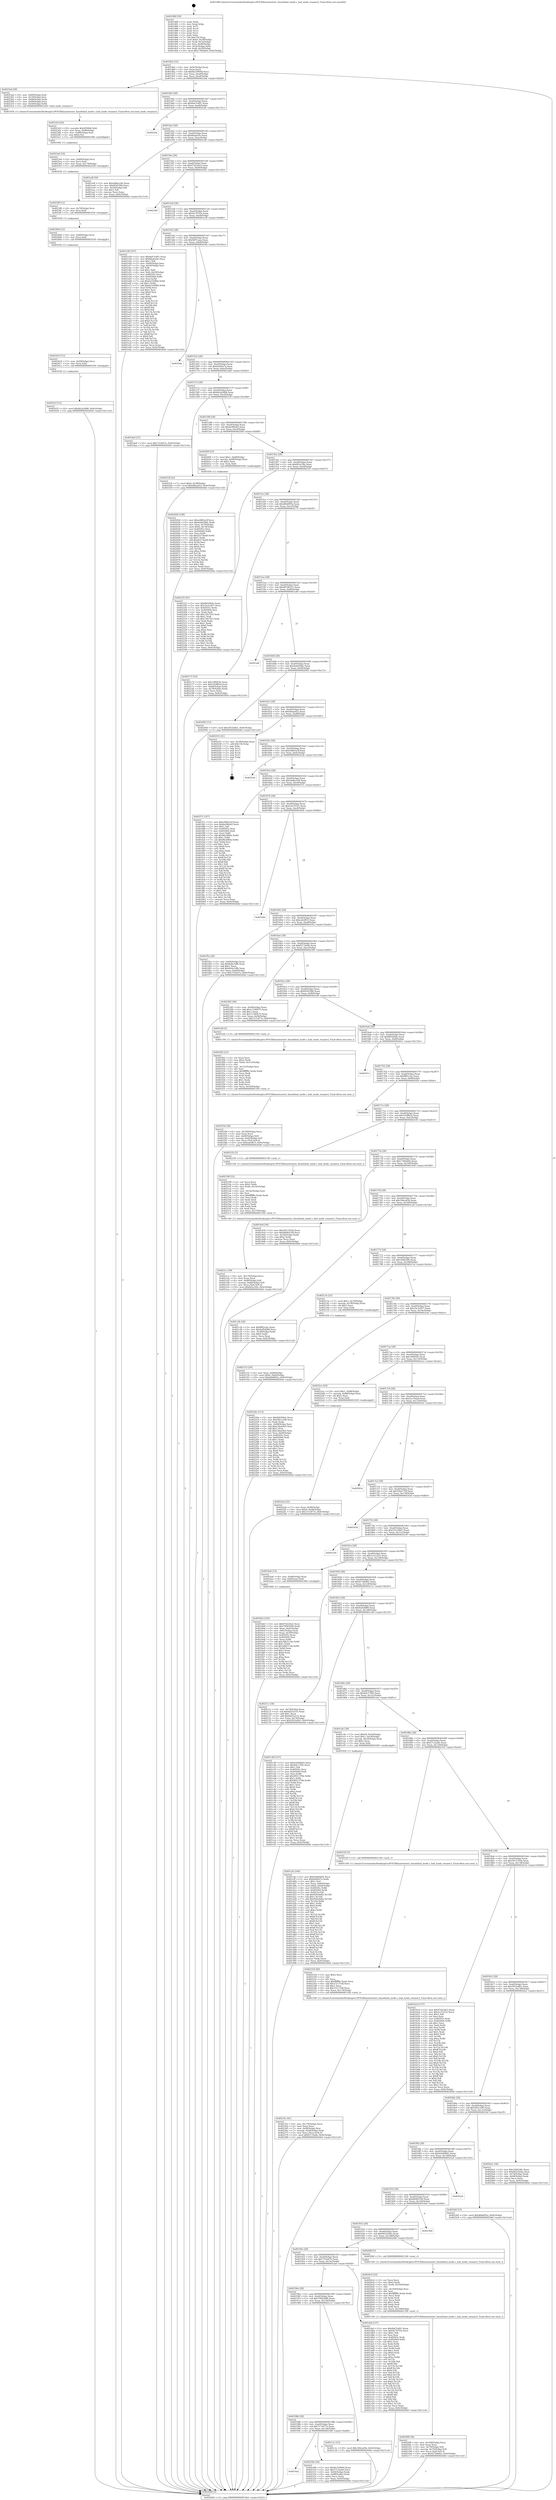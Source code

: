 digraph "0x401480" {
  label = "0x401480 (/mnt/c/Users/mathe/Desktop/tcc/POCII/binaries/extr_linuxfsbad_inode.c_bad_inode_rename2_Final-ollvm.out::main(0))"
  labelloc = "t"
  node[shape=record]

  Entry [label="",width=0.3,height=0.3,shape=circle,fillcolor=black,style=filled]
  "0x4014b2" [label="{
     0x4014b2 [32]\l
     | [instrs]\l
     &nbsp;&nbsp;0x4014b2 \<+6\>: mov -0x9c(%rbp),%eax\l
     &nbsp;&nbsp;0x4014b8 \<+2\>: mov %eax,%ecx\l
     &nbsp;&nbsp;0x4014ba \<+6\>: sub $0x8a32969d,%ecx\l
     &nbsp;&nbsp;0x4014c0 \<+6\>: mov %eax,-0xa0(%rbp)\l
     &nbsp;&nbsp;0x4014c6 \<+6\>: mov %ecx,-0xa4(%rbp)\l
     &nbsp;&nbsp;0x4014cc \<+6\>: je 00000000004023ad \<main+0xf2d\>\l
  }"]
  "0x4023ad" [label="{
     0x4023ad [28]\l
     | [instrs]\l
     &nbsp;&nbsp;0x4023ad \<+4\>: mov -0x60(%rbp),%rdi\l
     &nbsp;&nbsp;0x4023b1 \<+4\>: mov -0x70(%rbp),%rsi\l
     &nbsp;&nbsp;0x4023b5 \<+4\>: mov -0x80(%rbp),%rdx\l
     &nbsp;&nbsp;0x4023b9 \<+7\>: mov -0x90(%rbp),%rcx\l
     &nbsp;&nbsp;0x4023c0 \<+4\>: mov -0x50(%rbp),%r8d\l
     &nbsp;&nbsp;0x4023c4 \<+5\>: call 0000000000401450 \<bad_inode_rename2\>\l
     | [calls]\l
     &nbsp;&nbsp;0x401450 \{1\} (/mnt/c/Users/mathe/Desktop/tcc/POCII/binaries/extr_linuxfsbad_inode.c_bad_inode_rename2_Final-ollvm.out::bad_inode_rename2)\l
  }"]
  "0x4014d2" [label="{
     0x4014d2 [28]\l
     | [instrs]\l
     &nbsp;&nbsp;0x4014d2 \<+5\>: jmp 00000000004014d7 \<main+0x57\>\l
     &nbsp;&nbsp;0x4014d7 \<+6\>: mov -0xa0(%rbp),%eax\l
     &nbsp;&nbsp;0x4014dd \<+5\>: sub $0x8a67e491,%eax\l
     &nbsp;&nbsp;0x4014e2 \<+6\>: mov %eax,-0xa8(%rbp)\l
     &nbsp;&nbsp;0x4014e8 \<+6\>: je 00000000004025dc \<main+0x115c\>\l
  }"]
  Exit [label="",width=0.3,height=0.3,shape=circle,fillcolor=black,style=filled,peripheries=2]
  "0x4025dc" [label="{
     0x4025dc\l
  }", style=dashed]
  "0x4014ee" [label="{
     0x4014ee [28]\l
     | [instrs]\l
     &nbsp;&nbsp;0x4014ee \<+5\>: jmp 00000000004014f3 \<main+0x73\>\l
     &nbsp;&nbsp;0x4014f3 \<+6\>: mov -0xa0(%rbp),%eax\l
     &nbsp;&nbsp;0x4014f9 \<+5\>: sub $0x8da4af3e,%eax\l
     &nbsp;&nbsp;0x4014fe \<+6\>: mov %eax,-0xac(%rbp)\l
     &nbsp;&nbsp;0x401504 \<+6\>: je 0000000000401edf \<main+0xa5f\>\l
  }"]
  "0x40241f" [label="{
     0x40241f [15]\l
     | [instrs]\l
     &nbsp;&nbsp;0x40241f \<+10\>: movl $0xbb2a5688,-0x9c(%rbp)\l
     &nbsp;&nbsp;0x402429 \<+5\>: jmp 000000000040264d \<main+0x11cd\>\l
  }"]
  "0x401edf" [label="{
     0x401edf [30]\l
     | [instrs]\l
     &nbsp;&nbsp;0x401edf \<+5\>: mov $0xe68ba160,%eax\l
     &nbsp;&nbsp;0x401ee4 \<+5\>: mov $0xf4561f66,%ecx\l
     &nbsp;&nbsp;0x401ee9 \<+3\>: mov -0x29(%rbp),%dl\l
     &nbsp;&nbsp;0x401eec \<+3\>: test $0x1,%dl\l
     &nbsp;&nbsp;0x401eef \<+3\>: cmovne %ecx,%eax\l
     &nbsp;&nbsp;0x401ef2 \<+6\>: mov %eax,-0x9c(%rbp)\l
     &nbsp;&nbsp;0x401ef8 \<+5\>: jmp 000000000040264d \<main+0x11cd\>\l
  }"]
  "0x40150a" [label="{
     0x40150a [28]\l
     | [instrs]\l
     &nbsp;&nbsp;0x40150a \<+5\>: jmp 000000000040150f \<main+0x8f\>\l
     &nbsp;&nbsp;0x40150f \<+6\>: mov -0xa0(%rbp),%eax\l
     &nbsp;&nbsp;0x401515 \<+5\>: sub $0x97d224e2,%eax\l
     &nbsp;&nbsp;0x40151a \<+6\>: mov %eax,-0xb0(%rbp)\l
     &nbsp;&nbsp;0x401520 \<+6\>: je 0000000000402585 \<main+0x1105\>\l
  }"]
  "0x402410" [label="{
     0x402410 [15]\l
     | [instrs]\l
     &nbsp;&nbsp;0x402410 \<+7\>: mov -0x90(%rbp),%rcx\l
     &nbsp;&nbsp;0x402417 \<+3\>: mov %rcx,%rdi\l
     &nbsp;&nbsp;0x40241a \<+5\>: call 0000000000401030 \<free@plt\>\l
     | [calls]\l
     &nbsp;&nbsp;0x401030 \{1\} (unknown)\l
  }"]
  "0x402585" [label="{
     0x402585\l
  }", style=dashed]
  "0x401526" [label="{
     0x401526 [28]\l
     | [instrs]\l
     &nbsp;&nbsp;0x401526 \<+5\>: jmp 000000000040152b \<main+0xab\>\l
     &nbsp;&nbsp;0x40152b \<+6\>: mov -0xa0(%rbp),%eax\l
     &nbsp;&nbsp;0x401531 \<+5\>: sub $0x9a797f3a,%eax\l
     &nbsp;&nbsp;0x401536 \<+6\>: mov %eax,-0xb4(%rbp)\l
     &nbsp;&nbsp;0x40153c \<+6\>: je 0000000000401e38 \<main+0x9b8\>\l
  }"]
  "0x402404" [label="{
     0x402404 [12]\l
     | [instrs]\l
     &nbsp;&nbsp;0x402404 \<+4\>: mov -0x80(%rbp),%rcx\l
     &nbsp;&nbsp;0x402408 \<+3\>: mov %rcx,%rdi\l
     &nbsp;&nbsp;0x40240b \<+5\>: call 0000000000401030 \<free@plt\>\l
     | [calls]\l
     &nbsp;&nbsp;0x401030 \{1\} (unknown)\l
  }"]
  "0x401e38" [label="{
     0x401e38 [167]\l
     | [instrs]\l
     &nbsp;&nbsp;0x401e38 \<+5\>: mov $0x8a67e491,%eax\l
     &nbsp;&nbsp;0x401e3d \<+5\>: mov $0x8da4af3e,%ecx\l
     &nbsp;&nbsp;0x401e42 \<+2\>: mov $0x1,%dl\l
     &nbsp;&nbsp;0x401e44 \<+3\>: mov -0x64(%rbp),%esi\l
     &nbsp;&nbsp;0x401e47 \<+3\>: cmp -0x54(%rbp),%esi\l
     &nbsp;&nbsp;0x401e4a \<+4\>: setl %dil\l
     &nbsp;&nbsp;0x401e4e \<+4\>: and $0x1,%dil\l
     &nbsp;&nbsp;0x401e52 \<+4\>: mov %dil,-0x29(%rbp)\l
     &nbsp;&nbsp;0x401e56 \<+7\>: mov 0x40505c,%esi\l
     &nbsp;&nbsp;0x401e5d \<+8\>: mov 0x405064,%r8d\l
     &nbsp;&nbsp;0x401e65 \<+3\>: mov %esi,%r9d\l
     &nbsp;&nbsp;0x401e68 \<+7\>: sub $0xb2330fbb,%r9d\l
     &nbsp;&nbsp;0x401e6f \<+4\>: sub $0x1,%r9d\l
     &nbsp;&nbsp;0x401e73 \<+7\>: add $0xb2330fbb,%r9d\l
     &nbsp;&nbsp;0x401e7a \<+4\>: imul %r9d,%esi\l
     &nbsp;&nbsp;0x401e7e \<+3\>: and $0x1,%esi\l
     &nbsp;&nbsp;0x401e81 \<+3\>: cmp $0x0,%esi\l
     &nbsp;&nbsp;0x401e84 \<+4\>: sete %dil\l
     &nbsp;&nbsp;0x401e88 \<+4\>: cmp $0xa,%r8d\l
     &nbsp;&nbsp;0x401e8c \<+4\>: setl %r10b\l
     &nbsp;&nbsp;0x401e90 \<+3\>: mov %dil,%r11b\l
     &nbsp;&nbsp;0x401e93 \<+4\>: xor $0xff,%r11b\l
     &nbsp;&nbsp;0x401e97 \<+3\>: mov %r10b,%bl\l
     &nbsp;&nbsp;0x401e9a \<+3\>: xor $0xff,%bl\l
     &nbsp;&nbsp;0x401e9d \<+3\>: xor $0x0,%dl\l
     &nbsp;&nbsp;0x401ea0 \<+3\>: mov %r11b,%r14b\l
     &nbsp;&nbsp;0x401ea3 \<+4\>: and $0x0,%r14b\l
     &nbsp;&nbsp;0x401ea7 \<+3\>: and %dl,%dil\l
     &nbsp;&nbsp;0x401eaa \<+3\>: mov %bl,%r15b\l
     &nbsp;&nbsp;0x401ead \<+4\>: and $0x0,%r15b\l
     &nbsp;&nbsp;0x401eb1 \<+3\>: and %dl,%r10b\l
     &nbsp;&nbsp;0x401eb4 \<+3\>: or %dil,%r14b\l
     &nbsp;&nbsp;0x401eb7 \<+3\>: or %r10b,%r15b\l
     &nbsp;&nbsp;0x401eba \<+3\>: xor %r15b,%r14b\l
     &nbsp;&nbsp;0x401ebd \<+3\>: or %bl,%r11b\l
     &nbsp;&nbsp;0x401ec0 \<+4\>: xor $0xff,%r11b\l
     &nbsp;&nbsp;0x401ec4 \<+3\>: or $0x0,%dl\l
     &nbsp;&nbsp;0x401ec7 \<+3\>: and %dl,%r11b\l
     &nbsp;&nbsp;0x401eca \<+3\>: or %r11b,%r14b\l
     &nbsp;&nbsp;0x401ecd \<+4\>: test $0x1,%r14b\l
     &nbsp;&nbsp;0x401ed1 \<+3\>: cmovne %ecx,%eax\l
     &nbsp;&nbsp;0x401ed4 \<+6\>: mov %eax,-0x9c(%rbp)\l
     &nbsp;&nbsp;0x401eda \<+5\>: jmp 000000000040264d \<main+0x11cd\>\l
  }"]
  "0x401542" [label="{
     0x401542 [28]\l
     | [instrs]\l
     &nbsp;&nbsp;0x401542 \<+5\>: jmp 0000000000401547 \<main+0xc7\>\l
     &nbsp;&nbsp;0x401547 \<+6\>: mov -0xa0(%rbp),%eax\l
     &nbsp;&nbsp;0x40154d \<+5\>: sub $0x9df7caea,%eax\l
     &nbsp;&nbsp;0x401552 \<+6\>: mov %eax,-0xb8(%rbp)\l
     &nbsp;&nbsp;0x401558 \<+6\>: je 000000000040256a \<main+0x10ea\>\l
  }"]
  "0x4023f8" [label="{
     0x4023f8 [12]\l
     | [instrs]\l
     &nbsp;&nbsp;0x4023f8 \<+4\>: mov -0x70(%rbp),%rcx\l
     &nbsp;&nbsp;0x4023fc \<+3\>: mov %rcx,%rdi\l
     &nbsp;&nbsp;0x4023ff \<+5\>: call 0000000000401030 \<free@plt\>\l
     | [calls]\l
     &nbsp;&nbsp;0x401030 \{1\} (unknown)\l
  }"]
  "0x40256a" [label="{
     0x40256a\l
  }", style=dashed]
  "0x40155e" [label="{
     0x40155e [28]\l
     | [instrs]\l
     &nbsp;&nbsp;0x40155e \<+5\>: jmp 0000000000401563 \<main+0xe3\>\l
     &nbsp;&nbsp;0x401563 \<+6\>: mov -0xa0(%rbp),%eax\l
     &nbsp;&nbsp;0x401569 \<+5\>: sub $0xba9fcb7a,%eax\l
     &nbsp;&nbsp;0x40156e \<+6\>: mov %eax,-0xbc(%rbp)\l
     &nbsp;&nbsp;0x401574 \<+6\>: je 0000000000401da0 \<main+0x920\>\l
  }"]
  "0x4023e6" [label="{
     0x4023e6 [18]\l
     | [instrs]\l
     &nbsp;&nbsp;0x4023e6 \<+4\>: mov -0x60(%rbp),%rcx\l
     &nbsp;&nbsp;0x4023ea \<+3\>: mov %rcx,%rdi\l
     &nbsp;&nbsp;0x4023ed \<+6\>: mov %eax,-0x178(%rbp)\l
     &nbsp;&nbsp;0x4023f3 \<+5\>: call 0000000000401030 \<free@plt\>\l
     | [calls]\l
     &nbsp;&nbsp;0x401030 \{1\} (unknown)\l
  }"]
  "0x401da0" [label="{
     0x401da0 [15]\l
     | [instrs]\l
     &nbsp;&nbsp;0x401da0 \<+10\>: movl $0x731fe67e,-0x9c(%rbp)\l
     &nbsp;&nbsp;0x401daa \<+5\>: jmp 000000000040264d \<main+0x11cd\>\l
  }"]
  "0x40157a" [label="{
     0x40157a [28]\l
     | [instrs]\l
     &nbsp;&nbsp;0x40157a \<+5\>: jmp 000000000040157f \<main+0xff\>\l
     &nbsp;&nbsp;0x40157f \<+6\>: mov -0xa0(%rbp),%eax\l
     &nbsp;&nbsp;0x401585 \<+5\>: sub $0xbb2a5688,%eax\l
     &nbsp;&nbsp;0x40158a \<+6\>: mov %eax,-0xc0(%rbp)\l
     &nbsp;&nbsp;0x401590 \<+6\>: je 000000000040253f \<main+0x10bf\>\l
  }"]
  "0x4023c9" [label="{
     0x4023c9 [29]\l
     | [instrs]\l
     &nbsp;&nbsp;0x4023c9 \<+10\>: movabs $0x4030b6,%rdi\l
     &nbsp;&nbsp;0x4023d3 \<+6\>: mov %eax,-0x98(%rbp)\l
     &nbsp;&nbsp;0x4023d9 \<+6\>: mov -0x98(%rbp),%esi\l
     &nbsp;&nbsp;0x4023df \<+2\>: mov $0x0,%al\l
     &nbsp;&nbsp;0x4023e1 \<+5\>: call 0000000000401040 \<printf@plt\>\l
     | [calls]\l
     &nbsp;&nbsp;0x401040 \{1\} (unknown)\l
  }"]
  "0x40253f" [label="{
     0x40253f [22]\l
     | [instrs]\l
     &nbsp;&nbsp;0x40253f \<+7\>: movl $0x0,-0x38(%rbp)\l
     &nbsp;&nbsp;0x402546 \<+10\>: movl $0xdbfaa052,-0x9c(%rbp)\l
     &nbsp;&nbsp;0x402550 \<+5\>: jmp 000000000040264d \<main+0x11cd\>\l
  }"]
  "0x401596" [label="{
     0x401596 [28]\l
     | [instrs]\l
     &nbsp;&nbsp;0x401596 \<+5\>: jmp 000000000040159b \<main+0x11b\>\l
     &nbsp;&nbsp;0x40159b \<+6\>: mov -0xa0(%rbp),%eax\l
     &nbsp;&nbsp;0x4015a1 \<+5\>: sub $0xbc0f0eb5,%eax\l
     &nbsp;&nbsp;0x4015a6 \<+6\>: mov %eax,-0xc4(%rbp)\l
     &nbsp;&nbsp;0x4015ac \<+6\>: je 000000000040200f \<main+0xb8f\>\l
  }"]
  "0x40235c" [label="{
     0x40235c [41]\l
     | [instrs]\l
     &nbsp;&nbsp;0x40235c \<+6\>: mov -0x174(%rbp),%ecx\l
     &nbsp;&nbsp;0x402362 \<+3\>: imul %eax,%ecx\l
     &nbsp;&nbsp;0x402365 \<+7\>: mov -0x90(%rbp),%rsi\l
     &nbsp;&nbsp;0x40236c \<+7\>: movslq -0x94(%rbp),%rdi\l
     &nbsp;&nbsp;0x402373 \<+3\>: mov %ecx,(%rsi,%rdi,4)\l
     &nbsp;&nbsp;0x402376 \<+10\>: movl $0xf217de8e,-0x9c(%rbp)\l
     &nbsp;&nbsp;0x402380 \<+5\>: jmp 000000000040264d \<main+0x11cd\>\l
  }"]
  "0x40200f" [label="{
     0x40200f [23]\l
     | [instrs]\l
     &nbsp;&nbsp;0x40200f \<+7\>: movl $0x1,-0x68(%rbp)\l
     &nbsp;&nbsp;0x402016 \<+4\>: movslq -0x68(%rbp),%rax\l
     &nbsp;&nbsp;0x40201a \<+4\>: shl $0x2,%rax\l
     &nbsp;&nbsp;0x40201e \<+3\>: mov %rax,%rdi\l
     &nbsp;&nbsp;0x402021 \<+5\>: call 0000000000401050 \<malloc@plt\>\l
     | [calls]\l
     &nbsp;&nbsp;0x401050 \{1\} (unknown)\l
  }"]
  "0x4015b2" [label="{
     0x4015b2 [28]\l
     | [instrs]\l
     &nbsp;&nbsp;0x4015b2 \<+5\>: jmp 00000000004015b7 \<main+0x137\>\l
     &nbsp;&nbsp;0x4015b7 \<+6\>: mov -0xa0(%rbp),%eax\l
     &nbsp;&nbsp;0x4015bd \<+5\>: sub $0xbf2a1f0a,%eax\l
     &nbsp;&nbsp;0x4015c2 \<+6\>: mov %eax,-0xc8(%rbp)\l
     &nbsp;&nbsp;0x4015c8 \<+6\>: je 00000000004021f3 \<main+0xd73\>\l
  }"]
  "0x402334" [label="{
     0x402334 [40]\l
     | [instrs]\l
     &nbsp;&nbsp;0x402334 \<+5\>: mov $0x2,%ecx\l
     &nbsp;&nbsp;0x402339 \<+1\>: cltd\l
     &nbsp;&nbsp;0x40233a \<+2\>: idiv %ecx\l
     &nbsp;&nbsp;0x40233c \<+6\>: imul $0xfffffffe,%edx,%ecx\l
     &nbsp;&nbsp;0x402342 \<+6\>: add $0x151c754f,%ecx\l
     &nbsp;&nbsp;0x402348 \<+3\>: add $0x1,%ecx\l
     &nbsp;&nbsp;0x40234b \<+6\>: sub $0x151c754f,%ecx\l
     &nbsp;&nbsp;0x402351 \<+6\>: mov %ecx,-0x174(%rbp)\l
     &nbsp;&nbsp;0x402357 \<+5\>: call 0000000000401160 \<next_i\>\l
     | [calls]\l
     &nbsp;&nbsp;0x401160 \{1\} (/mnt/c/Users/mathe/Desktop/tcc/POCII/binaries/extr_linuxfsbad_inode.c_bad_inode_rename2_Final-ollvm.out::next_i)\l
  }"]
  "0x4021f3" [label="{
     0x4021f3 [91]\l
     | [instrs]\l
     &nbsp;&nbsp;0x4021f3 \<+5\>: mov $0xfb9394dc,%eax\l
     &nbsp;&nbsp;0x4021f8 \<+5\>: mov $0x1bc3c927,%ecx\l
     &nbsp;&nbsp;0x4021fd \<+7\>: mov 0x40505c,%edx\l
     &nbsp;&nbsp;0x402204 \<+7\>: mov 0x405064,%esi\l
     &nbsp;&nbsp;0x40220b \<+2\>: mov %edx,%edi\l
     &nbsp;&nbsp;0x40220d \<+6\>: add $0x12fa7fe3,%edi\l
     &nbsp;&nbsp;0x402213 \<+3\>: sub $0x1,%edi\l
     &nbsp;&nbsp;0x402216 \<+6\>: sub $0x12fa7fe3,%edi\l
     &nbsp;&nbsp;0x40221c \<+3\>: imul %edi,%edx\l
     &nbsp;&nbsp;0x40221f \<+3\>: and $0x1,%edx\l
     &nbsp;&nbsp;0x402222 \<+3\>: cmp $0x0,%edx\l
     &nbsp;&nbsp;0x402225 \<+4\>: sete %r8b\l
     &nbsp;&nbsp;0x402229 \<+3\>: cmp $0xa,%esi\l
     &nbsp;&nbsp;0x40222c \<+4\>: setl %r9b\l
     &nbsp;&nbsp;0x402230 \<+3\>: mov %r8b,%r10b\l
     &nbsp;&nbsp;0x402233 \<+3\>: and %r9b,%r10b\l
     &nbsp;&nbsp;0x402236 \<+3\>: xor %r9b,%r8b\l
     &nbsp;&nbsp;0x402239 \<+3\>: or %r8b,%r10b\l
     &nbsp;&nbsp;0x40223c \<+4\>: test $0x1,%r10b\l
     &nbsp;&nbsp;0x402240 \<+3\>: cmovne %ecx,%eax\l
     &nbsp;&nbsp;0x402243 \<+6\>: mov %eax,-0x9c(%rbp)\l
     &nbsp;&nbsp;0x402249 \<+5\>: jmp 000000000040264d \<main+0x11cd\>\l
  }"]
  "0x4015ce" [label="{
     0x4015ce [28]\l
     | [instrs]\l
     &nbsp;&nbsp;0x4015ce \<+5\>: jmp 00000000004015d3 \<main+0x153\>\l
     &nbsp;&nbsp;0x4015d3 \<+6\>: mov -0xa0(%rbp),%eax\l
     &nbsp;&nbsp;0x4015d9 \<+5\>: sub $0xd6b6f93a,%eax\l
     &nbsp;&nbsp;0x4015de \<+6\>: mov %eax,-0xcc(%rbp)\l
     &nbsp;&nbsp;0x4015e4 \<+6\>: je 0000000000402172 \<main+0xcf2\>\l
  }"]
  "0x4019a2" [label="{
     0x4019a2\l
  }", style=dashed]
  "0x402172" [label="{
     0x402172 [33]\l
     | [instrs]\l
     &nbsp;&nbsp;0x402172 \<+5\>: mov $0x1df943fc,%eax\l
     &nbsp;&nbsp;0x402177 \<+5\>: mov $0x102ff65d,%ecx\l
     &nbsp;&nbsp;0x40217c \<+6\>: mov -0x84(%rbp),%edx\l
     &nbsp;&nbsp;0x402182 \<+3\>: cmp -0x78(%rbp),%edx\l
     &nbsp;&nbsp;0x402185 \<+3\>: cmovl %ecx,%eax\l
     &nbsp;&nbsp;0x402188 \<+6\>: mov %eax,-0x9c(%rbp)\l
     &nbsp;&nbsp;0x40218e \<+5\>: jmp 000000000040264d \<main+0x11cd\>\l
  }"]
  "0x4015ea" [label="{
     0x4015ea [28]\l
     | [instrs]\l
     &nbsp;&nbsp;0x4015ea \<+5\>: jmp 00000000004015ef \<main+0x16f\>\l
     &nbsp;&nbsp;0x4015ef \<+6\>: mov -0xa0(%rbp),%eax\l
     &nbsp;&nbsp;0x4015f5 \<+5\>: sub $0xd87db221,%eax\l
     &nbsp;&nbsp;0x4015fa \<+6\>: mov %eax,-0xd0(%rbp)\l
     &nbsp;&nbsp;0x401600 \<+6\>: je 0000000000401a6f \<main+0x5ef\>\l
  }"]
  "0x40230b" [label="{
     0x40230b [36]\l
     | [instrs]\l
     &nbsp;&nbsp;0x40230b \<+5\>: mov $0x8a32969d,%eax\l
     &nbsp;&nbsp;0x402310 \<+5\>: mov $0x57c3ac8e,%ecx\l
     &nbsp;&nbsp;0x402315 \<+6\>: mov -0x94(%rbp),%edx\l
     &nbsp;&nbsp;0x40231b \<+6\>: cmp -0x88(%rbp),%edx\l
     &nbsp;&nbsp;0x402321 \<+3\>: cmovl %ecx,%eax\l
     &nbsp;&nbsp;0x402324 \<+6\>: mov %eax,-0x9c(%rbp)\l
     &nbsp;&nbsp;0x40232a \<+5\>: jmp 000000000040264d \<main+0x11cd\>\l
  }"]
  "0x401a6f" [label="{
     0x401a6f\l
  }", style=dashed]
  "0x401606" [label="{
     0x401606 [28]\l
     | [instrs]\l
     &nbsp;&nbsp;0x401606 \<+5\>: jmp 000000000040160b \<main+0x18b\>\l
     &nbsp;&nbsp;0x40160b \<+6\>: mov -0xa0(%rbp),%eax\l
     &nbsp;&nbsp;0x401611 \<+5\>: sub $0xda6d3b8c,%eax\l
     &nbsp;&nbsp;0x401616 \<+6\>: mov %eax,-0xd4(%rbp)\l
     &nbsp;&nbsp;0x40161c \<+6\>: je 0000000000402092 \<main+0xc12\>\l
  }"]
  "0x4022eb" [label="{
     0x4022eb [32]\l
     | [instrs]\l
     &nbsp;&nbsp;0x4022eb \<+7\>: mov %rax,-0x90(%rbp)\l
     &nbsp;&nbsp;0x4022f2 \<+10\>: movl $0x0,-0x94(%rbp)\l
     &nbsp;&nbsp;0x4022fc \<+10\>: movl $0x7e7c877e,-0x9c(%rbp)\l
     &nbsp;&nbsp;0x402306 \<+5\>: jmp 000000000040264d \<main+0x11cd\>\l
  }"]
  "0x402092" [label="{
     0x402092 [15]\l
     | [instrs]\l
     &nbsp;&nbsp;0x402092 \<+10\>: movl $0x5953e6b1,-0x9c(%rbp)\l
     &nbsp;&nbsp;0x40209c \<+5\>: jmp 000000000040264d \<main+0x11cd\>\l
  }"]
  "0x401622" [label="{
     0x401622 [28]\l
     | [instrs]\l
     &nbsp;&nbsp;0x401622 \<+5\>: jmp 0000000000401627 \<main+0x1a7\>\l
     &nbsp;&nbsp;0x401627 \<+6\>: mov -0xa0(%rbp),%eax\l
     &nbsp;&nbsp;0x40162d \<+5\>: sub $0xdbfaa052,%eax\l
     &nbsp;&nbsp;0x401632 \<+6\>: mov %eax,-0xd8(%rbp)\l
     &nbsp;&nbsp;0x401638 \<+6\>: je 0000000000402555 \<main+0x10d5\>\l
  }"]
  "0x4021cc" [label="{
     0x4021cc [39]\l
     | [instrs]\l
     &nbsp;&nbsp;0x4021cc \<+6\>: mov -0x170(%rbp),%ecx\l
     &nbsp;&nbsp;0x4021d2 \<+3\>: imul %eax,%ecx\l
     &nbsp;&nbsp;0x4021d5 \<+4\>: mov -0x80(%rbp),%r8\l
     &nbsp;&nbsp;0x4021d9 \<+7\>: movslq -0x84(%rbp),%r9\l
     &nbsp;&nbsp;0x4021e0 \<+4\>: mov %ecx,(%r8,%r9,4)\l
     &nbsp;&nbsp;0x4021e4 \<+10\>: movl $0xbf2a1f0a,-0x9c(%rbp)\l
     &nbsp;&nbsp;0x4021ee \<+5\>: jmp 000000000040264d \<main+0x11cd\>\l
  }"]
  "0x402555" [label="{
     0x402555 [21]\l
     | [instrs]\l
     &nbsp;&nbsp;0x402555 \<+3\>: mov -0x38(%rbp),%eax\l
     &nbsp;&nbsp;0x402558 \<+7\>: add $0x158,%rsp\l
     &nbsp;&nbsp;0x40255f \<+1\>: pop %rbx\l
     &nbsp;&nbsp;0x402560 \<+2\>: pop %r12\l
     &nbsp;&nbsp;0x402562 \<+2\>: pop %r13\l
     &nbsp;&nbsp;0x402564 \<+2\>: pop %r14\l
     &nbsp;&nbsp;0x402566 \<+2\>: pop %r15\l
     &nbsp;&nbsp;0x402568 \<+1\>: pop %rbp\l
     &nbsp;&nbsp;0x402569 \<+1\>: ret\l
  }"]
  "0x40163e" [label="{
     0x40163e [28]\l
     | [instrs]\l
     &nbsp;&nbsp;0x40163e \<+5\>: jmp 0000000000401643 \<main+0x1c3\>\l
     &nbsp;&nbsp;0x401643 \<+6\>: mov -0xa0(%rbp),%eax\l
     &nbsp;&nbsp;0x401649 \<+5\>: sub $0xe4865a3f,%eax\l
     &nbsp;&nbsp;0x40164e \<+6\>: mov %eax,-0xdc(%rbp)\l
     &nbsp;&nbsp;0x401654 \<+6\>: je 00000000004025eb \<main+0x116b\>\l
  }"]
  "0x402198" [label="{
     0x402198 [52]\l
     | [instrs]\l
     &nbsp;&nbsp;0x402198 \<+2\>: xor %ecx,%ecx\l
     &nbsp;&nbsp;0x40219a \<+5\>: mov $0x2,%edx\l
     &nbsp;&nbsp;0x40219f \<+6\>: mov %edx,-0x16c(%rbp)\l
     &nbsp;&nbsp;0x4021a5 \<+1\>: cltd\l
     &nbsp;&nbsp;0x4021a6 \<+6\>: mov -0x16c(%rbp),%esi\l
     &nbsp;&nbsp;0x4021ac \<+2\>: idiv %esi\l
     &nbsp;&nbsp;0x4021ae \<+6\>: imul $0xfffffffe,%edx,%edx\l
     &nbsp;&nbsp;0x4021b4 \<+2\>: mov %ecx,%edi\l
     &nbsp;&nbsp;0x4021b6 \<+2\>: sub %edx,%edi\l
     &nbsp;&nbsp;0x4021b8 \<+2\>: mov %ecx,%edx\l
     &nbsp;&nbsp;0x4021ba \<+3\>: sub $0x1,%edx\l
     &nbsp;&nbsp;0x4021bd \<+2\>: add %edx,%edi\l
     &nbsp;&nbsp;0x4021bf \<+2\>: sub %edi,%ecx\l
     &nbsp;&nbsp;0x4021c1 \<+6\>: mov %ecx,-0x170(%rbp)\l
     &nbsp;&nbsp;0x4021c7 \<+5\>: call 0000000000401160 \<next_i\>\l
     | [calls]\l
     &nbsp;&nbsp;0x401160 \{1\} (/mnt/c/Users/mathe/Desktop/tcc/POCII/binaries/extr_linuxfsbad_inode.c_bad_inode_rename2_Final-ollvm.out::next_i)\l
  }"]
  "0x4025eb" [label="{
     0x4025eb\l
  }", style=dashed]
  "0x40165a" [label="{
     0x40165a [28]\l
     | [instrs]\l
     &nbsp;&nbsp;0x40165a \<+5\>: jmp 000000000040165f \<main+0x1df\>\l
     &nbsp;&nbsp;0x40165f \<+6\>: mov -0xa0(%rbp),%eax\l
     &nbsp;&nbsp;0x401665 \<+5\>: sub $0xe68ba160,%eax\l
     &nbsp;&nbsp;0x40166a \<+6\>: mov %eax,-0xe0(%rbp)\l
     &nbsp;&nbsp;0x401670 \<+6\>: je 0000000000401f7c \<main+0xafc\>\l
  }"]
  "0x402155" [label="{
     0x402155 [29]\l
     | [instrs]\l
     &nbsp;&nbsp;0x402155 \<+4\>: mov %rax,-0x80(%rbp)\l
     &nbsp;&nbsp;0x402159 \<+10\>: movl $0x0,-0x84(%rbp)\l
     &nbsp;&nbsp;0x402163 \<+10\>: movl $0xd6b6f93a,-0x9c(%rbp)\l
     &nbsp;&nbsp;0x40216d \<+5\>: jmp 000000000040264d \<main+0x11cd\>\l
  }"]
  "0x401f7c" [label="{
     0x401f7c [147]\l
     | [instrs]\l
     &nbsp;&nbsp;0x401f7c \<+5\>: mov $0xe4865a3f,%eax\l
     &nbsp;&nbsp;0x401f81 \<+5\>: mov $0xbc0f0eb5,%ecx\l
     &nbsp;&nbsp;0x401f86 \<+2\>: mov $0x1,%dl\l
     &nbsp;&nbsp;0x401f88 \<+7\>: mov 0x40505c,%esi\l
     &nbsp;&nbsp;0x401f8f \<+7\>: mov 0x405064,%edi\l
     &nbsp;&nbsp;0x401f96 \<+3\>: mov %esi,%r8d\l
     &nbsp;&nbsp;0x401f99 \<+7\>: add $0x96c4fb9a,%r8d\l
     &nbsp;&nbsp;0x401fa0 \<+4\>: sub $0x1,%r8d\l
     &nbsp;&nbsp;0x401fa4 \<+7\>: sub $0x96c4fb9a,%r8d\l
     &nbsp;&nbsp;0x401fab \<+4\>: imul %r8d,%esi\l
     &nbsp;&nbsp;0x401faf \<+3\>: and $0x1,%esi\l
     &nbsp;&nbsp;0x401fb2 \<+3\>: cmp $0x0,%esi\l
     &nbsp;&nbsp;0x401fb5 \<+4\>: sete %r9b\l
     &nbsp;&nbsp;0x401fb9 \<+3\>: cmp $0xa,%edi\l
     &nbsp;&nbsp;0x401fbc \<+4\>: setl %r10b\l
     &nbsp;&nbsp;0x401fc0 \<+3\>: mov %r9b,%r11b\l
     &nbsp;&nbsp;0x401fc3 \<+4\>: xor $0xff,%r11b\l
     &nbsp;&nbsp;0x401fc7 \<+3\>: mov %r10b,%bl\l
     &nbsp;&nbsp;0x401fca \<+3\>: xor $0xff,%bl\l
     &nbsp;&nbsp;0x401fcd \<+3\>: xor $0x1,%dl\l
     &nbsp;&nbsp;0x401fd0 \<+3\>: mov %r11b,%r14b\l
     &nbsp;&nbsp;0x401fd3 \<+4\>: and $0xff,%r14b\l
     &nbsp;&nbsp;0x401fd7 \<+3\>: and %dl,%r9b\l
     &nbsp;&nbsp;0x401fda \<+3\>: mov %bl,%r15b\l
     &nbsp;&nbsp;0x401fdd \<+4\>: and $0xff,%r15b\l
     &nbsp;&nbsp;0x401fe1 \<+3\>: and %dl,%r10b\l
     &nbsp;&nbsp;0x401fe4 \<+3\>: or %r9b,%r14b\l
     &nbsp;&nbsp;0x401fe7 \<+3\>: or %r10b,%r15b\l
     &nbsp;&nbsp;0x401fea \<+3\>: xor %r15b,%r14b\l
     &nbsp;&nbsp;0x401fed \<+3\>: or %bl,%r11b\l
     &nbsp;&nbsp;0x401ff0 \<+4\>: xor $0xff,%r11b\l
     &nbsp;&nbsp;0x401ff4 \<+3\>: or $0x1,%dl\l
     &nbsp;&nbsp;0x401ff7 \<+3\>: and %dl,%r11b\l
     &nbsp;&nbsp;0x401ffa \<+3\>: or %r11b,%r14b\l
     &nbsp;&nbsp;0x401ffd \<+4\>: test $0x1,%r14b\l
     &nbsp;&nbsp;0x402001 \<+3\>: cmovne %ecx,%eax\l
     &nbsp;&nbsp;0x402004 \<+6\>: mov %eax,-0x9c(%rbp)\l
     &nbsp;&nbsp;0x40200a \<+5\>: jmp 000000000040264d \<main+0x11cd\>\l
  }"]
  "0x401676" [label="{
     0x401676 [28]\l
     | [instrs]\l
     &nbsp;&nbsp;0x401676 \<+5\>: jmp 000000000040167b \<main+0x1fb\>\l
     &nbsp;&nbsp;0x40167b \<+6\>: mov -0xa0(%rbp),%eax\l
     &nbsp;&nbsp;0x401681 \<+5\>: sub $0xeab79325,%eax\l
     &nbsp;&nbsp;0x401686 \<+6\>: mov %eax,-0xe4(%rbp)\l
     &nbsp;&nbsp;0x40168c \<+6\>: je 0000000000401b0e \<main+0x68e\>\l
  }"]
  "0x4020f8" [label="{
     0x4020f8 [36]\l
     | [instrs]\l
     &nbsp;&nbsp;0x4020f8 \<+6\>: mov -0x168(%rbp),%ecx\l
     &nbsp;&nbsp;0x4020fe \<+3\>: imul %eax,%ecx\l
     &nbsp;&nbsp;0x402101 \<+4\>: mov -0x70(%rbp),%r8\l
     &nbsp;&nbsp;0x402105 \<+4\>: movslq -0x74(%rbp),%r9\l
     &nbsp;&nbsp;0x402109 \<+4\>: mov %ecx,(%r8,%r9,4)\l
     &nbsp;&nbsp;0x40210d \<+10\>: movl $0x437b8462,-0x9c(%rbp)\l
     &nbsp;&nbsp;0x402117 \<+5\>: jmp 000000000040264d \<main+0x11cd\>\l
  }"]
  "0x401b0e" [label="{
     0x401b0e\l
  }", style=dashed]
  "0x401692" [label="{
     0x401692 [28]\l
     | [instrs]\l
     &nbsp;&nbsp;0x401692 \<+5\>: jmp 0000000000401697 \<main+0x217\>\l
     &nbsp;&nbsp;0x401697 \<+6\>: mov -0xa0(%rbp),%eax\l
     &nbsp;&nbsp;0x40169d \<+5\>: sub $0xeafcf815,%eax\l
     &nbsp;&nbsp;0x4016a2 \<+6\>: mov %eax,-0xe8(%rbp)\l
     &nbsp;&nbsp;0x4016a8 \<+6\>: je 0000000000401f5a \<main+0xada\>\l
  }"]
  "0x4020c4" [label="{
     0x4020c4 [52]\l
     | [instrs]\l
     &nbsp;&nbsp;0x4020c4 \<+2\>: xor %ecx,%ecx\l
     &nbsp;&nbsp;0x4020c6 \<+5\>: mov $0x2,%edx\l
     &nbsp;&nbsp;0x4020cb \<+6\>: mov %edx,-0x164(%rbp)\l
     &nbsp;&nbsp;0x4020d1 \<+1\>: cltd\l
     &nbsp;&nbsp;0x4020d2 \<+6\>: mov -0x164(%rbp),%esi\l
     &nbsp;&nbsp;0x4020d8 \<+2\>: idiv %esi\l
     &nbsp;&nbsp;0x4020da \<+6\>: imul $0xfffffffe,%edx,%edx\l
     &nbsp;&nbsp;0x4020e0 \<+2\>: mov %ecx,%edi\l
     &nbsp;&nbsp;0x4020e2 \<+2\>: sub %edx,%edi\l
     &nbsp;&nbsp;0x4020e4 \<+2\>: mov %ecx,%edx\l
     &nbsp;&nbsp;0x4020e6 \<+3\>: sub $0x1,%edx\l
     &nbsp;&nbsp;0x4020e9 \<+2\>: add %edx,%edi\l
     &nbsp;&nbsp;0x4020eb \<+2\>: sub %edi,%ecx\l
     &nbsp;&nbsp;0x4020ed \<+6\>: mov %ecx,-0x168(%rbp)\l
     &nbsp;&nbsp;0x4020f3 \<+5\>: call 0000000000401160 \<next_i\>\l
     | [calls]\l
     &nbsp;&nbsp;0x401160 \{1\} (/mnt/c/Users/mathe/Desktop/tcc/POCII/binaries/extr_linuxfsbad_inode.c_bad_inode_rename2_Final-ollvm.out::next_i)\l
  }"]
  "0x401f5a" [label="{
     0x401f5a [34]\l
     | [instrs]\l
     &nbsp;&nbsp;0x401f5a \<+3\>: mov -0x64(%rbp),%eax\l
     &nbsp;&nbsp;0x401f5d \<+5\>: sub $0x8e8e1dfb,%eax\l
     &nbsp;&nbsp;0x401f62 \<+3\>: add $0x1,%eax\l
     &nbsp;&nbsp;0x401f65 \<+5\>: add $0x8e8e1dfb,%eax\l
     &nbsp;&nbsp;0x401f6a \<+3\>: mov %eax,-0x64(%rbp)\l
     &nbsp;&nbsp;0x401f6d \<+10\>: movl $0x731fe67e,-0x9c(%rbp)\l
     &nbsp;&nbsp;0x401f77 \<+5\>: jmp 000000000040264d \<main+0x11cd\>\l
  }"]
  "0x4016ae" [label="{
     0x4016ae [28]\l
     | [instrs]\l
     &nbsp;&nbsp;0x4016ae \<+5\>: jmp 00000000004016b3 \<main+0x233\>\l
     &nbsp;&nbsp;0x4016b3 \<+6\>: mov -0xa0(%rbp),%eax\l
     &nbsp;&nbsp;0x4016b9 \<+5\>: sub $0xf217de8e,%eax\l
     &nbsp;&nbsp;0x4016be \<+6\>: mov %eax,-0xec(%rbp)\l
     &nbsp;&nbsp;0x4016c4 \<+6\>: je 0000000000402385 \<main+0xf05\>\l
  }"]
  "0x402026" [label="{
     0x402026 [108]\l
     | [instrs]\l
     &nbsp;&nbsp;0x402026 \<+5\>: mov $0xe4865a3f,%ecx\l
     &nbsp;&nbsp;0x40202b \<+5\>: mov $0xda6d3b8c,%edx\l
     &nbsp;&nbsp;0x402030 \<+4\>: mov %rax,-0x70(%rbp)\l
     &nbsp;&nbsp;0x402034 \<+7\>: movl $0x0,-0x74(%rbp)\l
     &nbsp;&nbsp;0x40203b \<+7\>: mov 0x40505c,%esi\l
     &nbsp;&nbsp;0x402042 \<+8\>: mov 0x405064,%r8d\l
     &nbsp;&nbsp;0x40204a \<+3\>: mov %esi,%r9d\l
     &nbsp;&nbsp;0x40204d \<+7\>: sub $0xd3174e69,%r9d\l
     &nbsp;&nbsp;0x402054 \<+4\>: sub $0x1,%r9d\l
     &nbsp;&nbsp;0x402058 \<+7\>: add $0xd3174e69,%r9d\l
     &nbsp;&nbsp;0x40205f \<+4\>: imul %r9d,%esi\l
     &nbsp;&nbsp;0x402063 \<+3\>: and $0x1,%esi\l
     &nbsp;&nbsp;0x402066 \<+3\>: cmp $0x0,%esi\l
     &nbsp;&nbsp;0x402069 \<+4\>: sete %r10b\l
     &nbsp;&nbsp;0x40206d \<+4\>: cmp $0xa,%r8d\l
     &nbsp;&nbsp;0x402071 \<+4\>: setl %r11b\l
     &nbsp;&nbsp;0x402075 \<+3\>: mov %r10b,%bl\l
     &nbsp;&nbsp;0x402078 \<+3\>: and %r11b,%bl\l
     &nbsp;&nbsp;0x40207b \<+3\>: xor %r11b,%r10b\l
     &nbsp;&nbsp;0x40207e \<+3\>: or %r10b,%bl\l
     &nbsp;&nbsp;0x402081 \<+3\>: test $0x1,%bl\l
     &nbsp;&nbsp;0x402084 \<+3\>: cmovne %edx,%ecx\l
     &nbsp;&nbsp;0x402087 \<+6\>: mov %ecx,-0x9c(%rbp)\l
     &nbsp;&nbsp;0x40208d \<+5\>: jmp 000000000040264d \<main+0x11cd\>\l
  }"]
  "0x402385" [label="{
     0x402385 [40]\l
     | [instrs]\l
     &nbsp;&nbsp;0x402385 \<+6\>: mov -0x94(%rbp),%eax\l
     &nbsp;&nbsp;0x40238b \<+5\>: add $0x11546b75,%eax\l
     &nbsp;&nbsp;0x402390 \<+3\>: add $0x1,%eax\l
     &nbsp;&nbsp;0x402393 \<+5\>: sub $0x11546b75,%eax\l
     &nbsp;&nbsp;0x402398 \<+6\>: mov %eax,-0x94(%rbp)\l
     &nbsp;&nbsp;0x40239e \<+10\>: movl $0x7e7c877e,-0x9c(%rbp)\l
     &nbsp;&nbsp;0x4023a8 \<+5\>: jmp 000000000040264d \<main+0x11cd\>\l
  }"]
  "0x4016ca" [label="{
     0x4016ca [28]\l
     | [instrs]\l
     &nbsp;&nbsp;0x4016ca \<+5\>: jmp 00000000004016cf \<main+0x24f\>\l
     &nbsp;&nbsp;0x4016cf \<+6\>: mov -0xa0(%rbp),%eax\l
     &nbsp;&nbsp;0x4016d5 \<+5\>: sub $0xf4561f66,%eax\l
     &nbsp;&nbsp;0x4016da \<+6\>: mov %eax,-0xf0(%rbp)\l
     &nbsp;&nbsp;0x4016e0 \<+6\>: je 0000000000401efd \<main+0xa7d\>\l
  }"]
  "0x401f36" [label="{
     0x401f36 [36]\l
     | [instrs]\l
     &nbsp;&nbsp;0x401f36 \<+6\>: mov -0x160(%rbp),%ecx\l
     &nbsp;&nbsp;0x401f3c \<+3\>: imul %eax,%ecx\l
     &nbsp;&nbsp;0x401f3f \<+4\>: mov -0x60(%rbp),%r8\l
     &nbsp;&nbsp;0x401f43 \<+4\>: movslq -0x64(%rbp),%r9\l
     &nbsp;&nbsp;0x401f47 \<+4\>: mov %ecx,(%r8,%r9,4)\l
     &nbsp;&nbsp;0x401f4b \<+10\>: movl $0xeafcf815,-0x9c(%rbp)\l
     &nbsp;&nbsp;0x401f55 \<+5\>: jmp 000000000040264d \<main+0x11cd\>\l
  }"]
  "0x401efd" [label="{
     0x401efd [5]\l
     | [instrs]\l
     &nbsp;&nbsp;0x401efd \<+5\>: call 0000000000401160 \<next_i\>\l
     | [calls]\l
     &nbsp;&nbsp;0x401160 \{1\} (/mnt/c/Users/mathe/Desktop/tcc/POCII/binaries/extr_linuxfsbad_inode.c_bad_inode_rename2_Final-ollvm.out::next_i)\l
  }"]
  "0x4016e6" [label="{
     0x4016e6 [28]\l
     | [instrs]\l
     &nbsp;&nbsp;0x4016e6 \<+5\>: jmp 00000000004016eb \<main+0x26b\>\l
     &nbsp;&nbsp;0x4016eb \<+6\>: mov -0xa0(%rbp),%eax\l
     &nbsp;&nbsp;0x4016f1 \<+5\>: sub $0xfb9394dc,%eax\l
     &nbsp;&nbsp;0x4016f6 \<+6\>: mov %eax,-0xf4(%rbp)\l
     &nbsp;&nbsp;0x4016fc \<+6\>: je 000000000040261c \<main+0x119c\>\l
  }"]
  "0x401f02" [label="{
     0x401f02 [52]\l
     | [instrs]\l
     &nbsp;&nbsp;0x401f02 \<+2\>: xor %ecx,%ecx\l
     &nbsp;&nbsp;0x401f04 \<+5\>: mov $0x2,%edx\l
     &nbsp;&nbsp;0x401f09 \<+6\>: mov %edx,-0x15c(%rbp)\l
     &nbsp;&nbsp;0x401f0f \<+1\>: cltd\l
     &nbsp;&nbsp;0x401f10 \<+6\>: mov -0x15c(%rbp),%esi\l
     &nbsp;&nbsp;0x401f16 \<+2\>: idiv %esi\l
     &nbsp;&nbsp;0x401f18 \<+6\>: imul $0xfffffffe,%edx,%edx\l
     &nbsp;&nbsp;0x401f1e \<+2\>: mov %ecx,%edi\l
     &nbsp;&nbsp;0x401f20 \<+2\>: sub %edx,%edi\l
     &nbsp;&nbsp;0x401f22 \<+2\>: mov %ecx,%edx\l
     &nbsp;&nbsp;0x401f24 \<+3\>: sub $0x1,%edx\l
     &nbsp;&nbsp;0x401f27 \<+2\>: add %edx,%edi\l
     &nbsp;&nbsp;0x401f29 \<+2\>: sub %edi,%ecx\l
     &nbsp;&nbsp;0x401f2b \<+6\>: mov %ecx,-0x160(%rbp)\l
     &nbsp;&nbsp;0x401f31 \<+5\>: call 0000000000401160 \<next_i\>\l
     | [calls]\l
     &nbsp;&nbsp;0x401160 \{1\} (/mnt/c/Users/mathe/Desktop/tcc/POCII/binaries/extr_linuxfsbad_inode.c_bad_inode_rename2_Final-ollvm.out::next_i)\l
  }"]
  "0x40261c" [label="{
     0x40261c\l
  }", style=dashed]
  "0x401702" [label="{
     0x401702 [28]\l
     | [instrs]\l
     &nbsp;&nbsp;0x401702 \<+5\>: jmp 0000000000401707 \<main+0x287\>\l
     &nbsp;&nbsp;0x401707 \<+6\>: mov -0xa0(%rbp),%eax\l
     &nbsp;&nbsp;0x40170d \<+5\>: sub $0xff82ccbc,%eax\l
     &nbsp;&nbsp;0x401712 \<+6\>: mov %eax,-0xf8(%rbp)\l
     &nbsp;&nbsp;0x401718 \<+6\>: je 000000000040242e \<main+0xfae\>\l
  }"]
  "0x401cfa" [label="{
     0x401cfa [166]\l
     | [instrs]\l
     &nbsp;&nbsp;0x401cfa \<+5\>: mov $0x62640b65,%ecx\l
     &nbsp;&nbsp;0x401cff \<+5\>: mov $0xba9fcb7a,%edx\l
     &nbsp;&nbsp;0x401d04 \<+3\>: mov $0x1,%sil\l
     &nbsp;&nbsp;0x401d07 \<+4\>: mov %rax,-0x60(%rbp)\l
     &nbsp;&nbsp;0x401d0b \<+7\>: movl $0x0,-0x64(%rbp)\l
     &nbsp;&nbsp;0x401d12 \<+8\>: mov 0x40505c,%r8d\l
     &nbsp;&nbsp;0x401d1a \<+8\>: mov 0x405064,%r9d\l
     &nbsp;&nbsp;0x401d22 \<+3\>: mov %r8d,%r10d\l
     &nbsp;&nbsp;0x401d25 \<+7\>: sub $0x926e4d0c,%r10d\l
     &nbsp;&nbsp;0x401d2c \<+4\>: sub $0x1,%r10d\l
     &nbsp;&nbsp;0x401d30 \<+7\>: add $0x926e4d0c,%r10d\l
     &nbsp;&nbsp;0x401d37 \<+4\>: imul %r10d,%r8d\l
     &nbsp;&nbsp;0x401d3b \<+4\>: and $0x1,%r8d\l
     &nbsp;&nbsp;0x401d3f \<+4\>: cmp $0x0,%r8d\l
     &nbsp;&nbsp;0x401d43 \<+4\>: sete %r11b\l
     &nbsp;&nbsp;0x401d47 \<+4\>: cmp $0xa,%r9d\l
     &nbsp;&nbsp;0x401d4b \<+3\>: setl %bl\l
     &nbsp;&nbsp;0x401d4e \<+3\>: mov %r11b,%r14b\l
     &nbsp;&nbsp;0x401d51 \<+4\>: xor $0xff,%r14b\l
     &nbsp;&nbsp;0x401d55 \<+3\>: mov %bl,%r15b\l
     &nbsp;&nbsp;0x401d58 \<+4\>: xor $0xff,%r15b\l
     &nbsp;&nbsp;0x401d5c \<+4\>: xor $0x1,%sil\l
     &nbsp;&nbsp;0x401d60 \<+3\>: mov %r14b,%r12b\l
     &nbsp;&nbsp;0x401d63 \<+4\>: and $0xff,%r12b\l
     &nbsp;&nbsp;0x401d67 \<+3\>: and %sil,%r11b\l
     &nbsp;&nbsp;0x401d6a \<+3\>: mov %r15b,%r13b\l
     &nbsp;&nbsp;0x401d6d \<+4\>: and $0xff,%r13b\l
     &nbsp;&nbsp;0x401d71 \<+3\>: and %sil,%bl\l
     &nbsp;&nbsp;0x401d74 \<+3\>: or %r11b,%r12b\l
     &nbsp;&nbsp;0x401d77 \<+3\>: or %bl,%r13b\l
     &nbsp;&nbsp;0x401d7a \<+3\>: xor %r13b,%r12b\l
     &nbsp;&nbsp;0x401d7d \<+3\>: or %r15b,%r14b\l
     &nbsp;&nbsp;0x401d80 \<+4\>: xor $0xff,%r14b\l
     &nbsp;&nbsp;0x401d84 \<+4\>: or $0x1,%sil\l
     &nbsp;&nbsp;0x401d88 \<+3\>: and %sil,%r14b\l
     &nbsp;&nbsp;0x401d8b \<+3\>: or %r14b,%r12b\l
     &nbsp;&nbsp;0x401d8e \<+4\>: test $0x1,%r12b\l
     &nbsp;&nbsp;0x401d92 \<+3\>: cmovne %edx,%ecx\l
     &nbsp;&nbsp;0x401d95 \<+6\>: mov %ecx,-0x9c(%rbp)\l
     &nbsp;&nbsp;0x401d9b \<+5\>: jmp 000000000040264d \<main+0x11cd\>\l
  }"]
  "0x40242e" [label="{
     0x40242e\l
  }", style=dashed]
  "0x40171e" [label="{
     0x40171e [28]\l
     | [instrs]\l
     &nbsp;&nbsp;0x40171e \<+5\>: jmp 0000000000401723 \<main+0x2a3\>\l
     &nbsp;&nbsp;0x401723 \<+6\>: mov -0xa0(%rbp),%eax\l
     &nbsp;&nbsp;0x401729 \<+5\>: sub $0x102ff65d,%eax\l
     &nbsp;&nbsp;0x40172e \<+6\>: mov %eax,-0xfc(%rbp)\l
     &nbsp;&nbsp;0x401734 \<+6\>: je 0000000000402193 \<main+0xd13\>\l
  }"]
  "0x401986" [label="{
     0x401986 [28]\l
     | [instrs]\l
     &nbsp;&nbsp;0x401986 \<+5\>: jmp 000000000040198b \<main+0x50b\>\l
     &nbsp;&nbsp;0x40198b \<+6\>: mov -0xa0(%rbp),%eax\l
     &nbsp;&nbsp;0x401991 \<+5\>: sub $0x7e7c877e,%eax\l
     &nbsp;&nbsp;0x401996 \<+6\>: mov %eax,-0x154(%rbp)\l
     &nbsp;&nbsp;0x40199c \<+6\>: je 000000000040230b \<main+0xe8b\>\l
  }"]
  "0x402193" [label="{
     0x402193 [5]\l
     | [instrs]\l
     &nbsp;&nbsp;0x402193 \<+5\>: call 0000000000401160 \<next_i\>\l
     | [calls]\l
     &nbsp;&nbsp;0x401160 \{1\} (/mnt/c/Users/mathe/Desktop/tcc/POCII/binaries/extr_linuxfsbad_inode.c_bad_inode_rename2_Final-ollvm.out::next_i)\l
  }"]
  "0x40173a" [label="{
     0x40173a [28]\l
     | [instrs]\l
     &nbsp;&nbsp;0x40173a \<+5\>: jmp 000000000040173f \<main+0x2bf\>\l
     &nbsp;&nbsp;0x40173f \<+6\>: mov -0xa0(%rbp),%eax\l
     &nbsp;&nbsp;0x401745 \<+5\>: sub $0x1768ab0e,%eax\l
     &nbsp;&nbsp;0x40174a \<+6\>: mov %eax,-0x100(%rbp)\l
     &nbsp;&nbsp;0x401750 \<+6\>: je 00000000004019c8 \<main+0x548\>\l
  }"]
  "0x401c1c" [label="{
     0x401c1c [15]\l
     | [instrs]\l
     &nbsp;&nbsp;0x401c1c \<+10\>: movl $0x184ca43b,-0x9c(%rbp)\l
     &nbsp;&nbsp;0x401c26 \<+5\>: jmp 000000000040264d \<main+0x11cd\>\l
  }"]
  "0x4019c8" [label="{
     0x4019c8 [30]\l
     | [instrs]\l
     &nbsp;&nbsp;0x4019c8 \<+5\>: mov $0x5813703b,%eax\l
     &nbsp;&nbsp;0x4019cd \<+5\>: mov $0x66082558,%ecx\l
     &nbsp;&nbsp;0x4019d2 \<+3\>: mov -0x34(%rbp),%edx\l
     &nbsp;&nbsp;0x4019d5 \<+3\>: cmp $0x2,%edx\l
     &nbsp;&nbsp;0x4019d8 \<+3\>: cmovne %ecx,%eax\l
     &nbsp;&nbsp;0x4019db \<+6\>: mov %eax,-0x9c(%rbp)\l
     &nbsp;&nbsp;0x4019e1 \<+5\>: jmp 000000000040264d \<main+0x11cd\>\l
  }"]
  "0x401756" [label="{
     0x401756 [28]\l
     | [instrs]\l
     &nbsp;&nbsp;0x401756 \<+5\>: jmp 000000000040175b \<main+0x2db\>\l
     &nbsp;&nbsp;0x40175b \<+6\>: mov -0xa0(%rbp),%eax\l
     &nbsp;&nbsp;0x401761 \<+5\>: sub $0x184ca43b,%eax\l
     &nbsp;&nbsp;0x401766 \<+6\>: mov %eax,-0x104(%rbp)\l
     &nbsp;&nbsp;0x40176c \<+6\>: je 0000000000401c2b \<main+0x7ab\>\l
  }"]
  "0x40264d" [label="{
     0x40264d [5]\l
     | [instrs]\l
     &nbsp;&nbsp;0x40264d \<+5\>: jmp 00000000004014b2 \<main+0x32\>\l
  }"]
  "0x401480" [label="{
     0x401480 [50]\l
     | [instrs]\l
     &nbsp;&nbsp;0x401480 \<+1\>: push %rbp\l
     &nbsp;&nbsp;0x401481 \<+3\>: mov %rsp,%rbp\l
     &nbsp;&nbsp;0x401484 \<+2\>: push %r15\l
     &nbsp;&nbsp;0x401486 \<+2\>: push %r14\l
     &nbsp;&nbsp;0x401488 \<+2\>: push %r13\l
     &nbsp;&nbsp;0x40148a \<+2\>: push %r12\l
     &nbsp;&nbsp;0x40148c \<+1\>: push %rbx\l
     &nbsp;&nbsp;0x40148d \<+7\>: sub $0x158,%rsp\l
     &nbsp;&nbsp;0x401494 \<+7\>: movl $0x0,-0x38(%rbp)\l
     &nbsp;&nbsp;0x40149b \<+3\>: mov %edi,-0x3c(%rbp)\l
     &nbsp;&nbsp;0x40149e \<+4\>: mov %rsi,-0x48(%rbp)\l
     &nbsp;&nbsp;0x4014a2 \<+3\>: mov -0x3c(%rbp),%edi\l
     &nbsp;&nbsp;0x4014a5 \<+3\>: mov %edi,-0x34(%rbp)\l
     &nbsp;&nbsp;0x4014a8 \<+10\>: movl $0x1768ab0e,-0x9c(%rbp)\l
  }"]
  "0x40196a" [label="{
     0x40196a [28]\l
     | [instrs]\l
     &nbsp;&nbsp;0x40196a \<+5\>: jmp 000000000040196f \<main+0x4ef\>\l
     &nbsp;&nbsp;0x40196f \<+6\>: mov -0xa0(%rbp),%eax\l
     &nbsp;&nbsp;0x401975 \<+5\>: sub $0x79043d90,%eax\l
     &nbsp;&nbsp;0x40197a \<+6\>: mov %eax,-0x150(%rbp)\l
     &nbsp;&nbsp;0x401980 \<+6\>: je 0000000000401c1c \<main+0x79c\>\l
  }"]
  "0x401c2b" [label="{
     0x401c2b [30]\l
     | [instrs]\l
     &nbsp;&nbsp;0x401c2b \<+5\>: mov $0xff82ccbc,%eax\l
     &nbsp;&nbsp;0x401c30 \<+5\>: mov $0x4af5d689,%ecx\l
     &nbsp;&nbsp;0x401c35 \<+3\>: mov -0x30(%rbp),%edx\l
     &nbsp;&nbsp;0x401c38 \<+3\>: cmp $0x0,%edx\l
     &nbsp;&nbsp;0x401c3b \<+3\>: cmove %ecx,%eax\l
     &nbsp;&nbsp;0x401c3e \<+6\>: mov %eax,-0x9c(%rbp)\l
     &nbsp;&nbsp;0x401c44 \<+5\>: jmp 000000000040264d \<main+0x11cd\>\l
  }"]
  "0x401772" [label="{
     0x401772 [28]\l
     | [instrs]\l
     &nbsp;&nbsp;0x401772 \<+5\>: jmp 0000000000401777 \<main+0x2f7\>\l
     &nbsp;&nbsp;0x401777 \<+6\>: mov -0xa0(%rbp),%eax\l
     &nbsp;&nbsp;0x40177d \<+5\>: sub $0x1b8418fc,%eax\l
     &nbsp;&nbsp;0x401782 \<+6\>: mov %eax,-0x108(%rbp)\l
     &nbsp;&nbsp;0x401788 \<+6\>: je 000000000040213e \<main+0xcbe\>\l
  }"]
  "0x401daf" [label="{
     0x401daf [137]\l
     | [instrs]\l
     &nbsp;&nbsp;0x401daf \<+5\>: mov $0x8a67e491,%eax\l
     &nbsp;&nbsp;0x401db4 \<+5\>: mov $0x9a797f3a,%ecx\l
     &nbsp;&nbsp;0x401db9 \<+2\>: mov $0x1,%dl\l
     &nbsp;&nbsp;0x401dbb \<+2\>: xor %esi,%esi\l
     &nbsp;&nbsp;0x401dbd \<+7\>: mov 0x40505c,%edi\l
     &nbsp;&nbsp;0x401dc4 \<+8\>: mov 0x405064,%r8d\l
     &nbsp;&nbsp;0x401dcc \<+3\>: sub $0x1,%esi\l
     &nbsp;&nbsp;0x401dcf \<+3\>: mov %edi,%r9d\l
     &nbsp;&nbsp;0x401dd2 \<+3\>: add %esi,%r9d\l
     &nbsp;&nbsp;0x401dd5 \<+4\>: imul %r9d,%edi\l
     &nbsp;&nbsp;0x401dd9 \<+3\>: and $0x1,%edi\l
     &nbsp;&nbsp;0x401ddc \<+3\>: cmp $0x0,%edi\l
     &nbsp;&nbsp;0x401ddf \<+4\>: sete %r10b\l
     &nbsp;&nbsp;0x401de3 \<+4\>: cmp $0xa,%r8d\l
     &nbsp;&nbsp;0x401de7 \<+4\>: setl %r11b\l
     &nbsp;&nbsp;0x401deb \<+3\>: mov %r10b,%bl\l
     &nbsp;&nbsp;0x401dee \<+3\>: xor $0xff,%bl\l
     &nbsp;&nbsp;0x401df1 \<+3\>: mov %r11b,%r14b\l
     &nbsp;&nbsp;0x401df4 \<+4\>: xor $0xff,%r14b\l
     &nbsp;&nbsp;0x401df8 \<+3\>: xor $0x0,%dl\l
     &nbsp;&nbsp;0x401dfb \<+3\>: mov %bl,%r15b\l
     &nbsp;&nbsp;0x401dfe \<+4\>: and $0x0,%r15b\l
     &nbsp;&nbsp;0x401e02 \<+3\>: and %dl,%r10b\l
     &nbsp;&nbsp;0x401e05 \<+3\>: mov %r14b,%r12b\l
     &nbsp;&nbsp;0x401e08 \<+4\>: and $0x0,%r12b\l
     &nbsp;&nbsp;0x401e0c \<+3\>: and %dl,%r11b\l
     &nbsp;&nbsp;0x401e0f \<+3\>: or %r10b,%r15b\l
     &nbsp;&nbsp;0x401e12 \<+3\>: or %r11b,%r12b\l
     &nbsp;&nbsp;0x401e15 \<+3\>: xor %r12b,%r15b\l
     &nbsp;&nbsp;0x401e18 \<+3\>: or %r14b,%bl\l
     &nbsp;&nbsp;0x401e1b \<+3\>: xor $0xff,%bl\l
     &nbsp;&nbsp;0x401e1e \<+3\>: or $0x0,%dl\l
     &nbsp;&nbsp;0x401e21 \<+2\>: and %dl,%bl\l
     &nbsp;&nbsp;0x401e23 \<+3\>: or %bl,%r15b\l
     &nbsp;&nbsp;0x401e26 \<+4\>: test $0x1,%r15b\l
     &nbsp;&nbsp;0x401e2a \<+3\>: cmovne %ecx,%eax\l
     &nbsp;&nbsp;0x401e2d \<+6\>: mov %eax,-0x9c(%rbp)\l
     &nbsp;&nbsp;0x401e33 \<+5\>: jmp 000000000040264d \<main+0x11cd\>\l
  }"]
  "0x40213e" [label="{
     0x40213e [23]\l
     | [instrs]\l
     &nbsp;&nbsp;0x40213e \<+7\>: movl $0x1,-0x78(%rbp)\l
     &nbsp;&nbsp;0x402145 \<+4\>: movslq -0x78(%rbp),%rax\l
     &nbsp;&nbsp;0x402149 \<+4\>: shl $0x2,%rax\l
     &nbsp;&nbsp;0x40214d \<+3\>: mov %rax,%rdi\l
     &nbsp;&nbsp;0x402150 \<+5\>: call 0000000000401050 \<malloc@plt\>\l
     | [calls]\l
     &nbsp;&nbsp;0x401050 \{1\} (unknown)\l
  }"]
  "0x40178e" [label="{
     0x40178e [28]\l
     | [instrs]\l
     &nbsp;&nbsp;0x40178e \<+5\>: jmp 0000000000401793 \<main+0x313\>\l
     &nbsp;&nbsp;0x401793 \<+6\>: mov -0xa0(%rbp),%eax\l
     &nbsp;&nbsp;0x401799 \<+5\>: sub $0x1bc3c927,%eax\l
     &nbsp;&nbsp;0x40179e \<+6\>: mov %eax,-0x10c(%rbp)\l
     &nbsp;&nbsp;0x4017a4 \<+6\>: je 000000000040224e \<main+0xdce\>\l
  }"]
  "0x40194e" [label="{
     0x40194e [28]\l
     | [instrs]\l
     &nbsp;&nbsp;0x40194e \<+5\>: jmp 0000000000401953 \<main+0x4d3\>\l
     &nbsp;&nbsp;0x401953 \<+6\>: mov -0xa0(%rbp),%eax\l
     &nbsp;&nbsp;0x401959 \<+5\>: sub $0x731fe67e,%eax\l
     &nbsp;&nbsp;0x40195e \<+6\>: mov %eax,-0x14c(%rbp)\l
     &nbsp;&nbsp;0x401964 \<+6\>: je 0000000000401daf \<main+0x92f\>\l
  }"]
  "0x40224e" [label="{
     0x40224e [113]\l
     | [instrs]\l
     &nbsp;&nbsp;0x40224e \<+5\>: mov $0xfb9394dc,%eax\l
     &nbsp;&nbsp;0x402253 \<+5\>: mov $0x5f61c590,%ecx\l
     &nbsp;&nbsp;0x402258 \<+2\>: xor %edx,%edx\l
     &nbsp;&nbsp;0x40225a \<+6\>: mov -0x84(%rbp),%esi\l
     &nbsp;&nbsp;0x402260 \<+6\>: add $0xe3bae9a5,%esi\l
     &nbsp;&nbsp;0x402266 \<+3\>: add $0x1,%esi\l
     &nbsp;&nbsp;0x402269 \<+6\>: sub $0xe3bae9a5,%esi\l
     &nbsp;&nbsp;0x40226f \<+6\>: mov %esi,-0x84(%rbp)\l
     &nbsp;&nbsp;0x402275 \<+7\>: mov 0x40505c,%esi\l
     &nbsp;&nbsp;0x40227c \<+7\>: mov 0x405064,%edi\l
     &nbsp;&nbsp;0x402283 \<+3\>: sub $0x1,%edx\l
     &nbsp;&nbsp;0x402286 \<+3\>: mov %esi,%r8d\l
     &nbsp;&nbsp;0x402289 \<+3\>: add %edx,%r8d\l
     &nbsp;&nbsp;0x40228c \<+4\>: imul %r8d,%esi\l
     &nbsp;&nbsp;0x402290 \<+3\>: and $0x1,%esi\l
     &nbsp;&nbsp;0x402293 \<+3\>: cmp $0x0,%esi\l
     &nbsp;&nbsp;0x402296 \<+4\>: sete %r9b\l
     &nbsp;&nbsp;0x40229a \<+3\>: cmp $0xa,%edi\l
     &nbsp;&nbsp;0x40229d \<+4\>: setl %r10b\l
     &nbsp;&nbsp;0x4022a1 \<+3\>: mov %r9b,%r11b\l
     &nbsp;&nbsp;0x4022a4 \<+3\>: and %r10b,%r11b\l
     &nbsp;&nbsp;0x4022a7 \<+3\>: xor %r10b,%r9b\l
     &nbsp;&nbsp;0x4022aa \<+3\>: or %r9b,%r11b\l
     &nbsp;&nbsp;0x4022ad \<+4\>: test $0x1,%r11b\l
     &nbsp;&nbsp;0x4022b1 \<+3\>: cmovne %ecx,%eax\l
     &nbsp;&nbsp;0x4022b4 \<+6\>: mov %eax,-0x9c(%rbp)\l
     &nbsp;&nbsp;0x4022ba \<+5\>: jmp 000000000040264d \<main+0x11cd\>\l
  }"]
  "0x4017aa" [label="{
     0x4017aa [28]\l
     | [instrs]\l
     &nbsp;&nbsp;0x4017aa \<+5\>: jmp 00000000004017af \<main+0x32f\>\l
     &nbsp;&nbsp;0x4017af \<+6\>: mov -0xa0(%rbp),%eax\l
     &nbsp;&nbsp;0x4017b5 \<+5\>: sub $0x1df943fc,%eax\l
     &nbsp;&nbsp;0x4017ba \<+6\>: mov %eax,-0x110(%rbp)\l
     &nbsp;&nbsp;0x4017c0 \<+6\>: je 00000000004022ce \<main+0xe4e\>\l
  }"]
  "0x4020bf" [label="{
     0x4020bf [5]\l
     | [instrs]\l
     &nbsp;&nbsp;0x4020bf \<+5\>: call 0000000000401160 \<next_i\>\l
     | [calls]\l
     &nbsp;&nbsp;0x401160 \{1\} (/mnt/c/Users/mathe/Desktop/tcc/POCII/binaries/extr_linuxfsbad_inode.c_bad_inode_rename2_Final-ollvm.out::next_i)\l
  }"]
  "0x4022ce" [label="{
     0x4022ce [29]\l
     | [instrs]\l
     &nbsp;&nbsp;0x4022ce \<+10\>: movl $0x1,-0x88(%rbp)\l
     &nbsp;&nbsp;0x4022d8 \<+7\>: movslq -0x88(%rbp),%rax\l
     &nbsp;&nbsp;0x4022df \<+4\>: shl $0x2,%rax\l
     &nbsp;&nbsp;0x4022e3 \<+3\>: mov %rax,%rdi\l
     &nbsp;&nbsp;0x4022e6 \<+5\>: call 0000000000401050 \<malloc@plt\>\l
     | [calls]\l
     &nbsp;&nbsp;0x401050 \{1\} (unknown)\l
  }"]
  "0x4017c6" [label="{
     0x4017c6 [28]\l
     | [instrs]\l
     &nbsp;&nbsp;0x4017c6 \<+5\>: jmp 00000000004017cb \<main+0x34b\>\l
     &nbsp;&nbsp;0x4017cb \<+6\>: mov -0xa0(%rbp),%eax\l
     &nbsp;&nbsp;0x4017d1 \<+5\>: sub $0x2ec7baad,%eax\l
     &nbsp;&nbsp;0x4017d6 \<+6\>: mov %eax,-0x114(%rbp)\l
     &nbsp;&nbsp;0x4017dc \<+6\>: je 000000000040263e \<main+0x11be\>\l
  }"]
  "0x401932" [label="{
     0x401932 [28]\l
     | [instrs]\l
     &nbsp;&nbsp;0x401932 \<+5\>: jmp 0000000000401937 \<main+0x4b7\>\l
     &nbsp;&nbsp;0x401937 \<+6\>: mov -0xa0(%rbp),%eax\l
     &nbsp;&nbsp;0x40193d \<+5\>: sub $0x6625264a,%eax\l
     &nbsp;&nbsp;0x401942 \<+6\>: mov %eax,-0x148(%rbp)\l
     &nbsp;&nbsp;0x401948 \<+6\>: je 00000000004020bf \<main+0xc3f\>\l
  }"]
  "0x40263e" [label="{
     0x40263e\l
  }", style=dashed]
  "0x4017e2" [label="{
     0x4017e2 [28]\l
     | [instrs]\l
     &nbsp;&nbsp;0x4017e2 \<+5\>: jmp 00000000004017e7 \<main+0x367\>\l
     &nbsp;&nbsp;0x4017e7 \<+6\>: mov -0xa0(%rbp),%eax\l
     &nbsp;&nbsp;0x4017ed \<+5\>: sub $0x32be733f,%eax\l
     &nbsp;&nbsp;0x4017f2 \<+6\>: mov %eax,-0x118(%rbp)\l
     &nbsp;&nbsp;0x4017f8 \<+6\>: je 000000000040243d \<main+0xfbd\>\l
  }"]
  "0x4019e6" [label="{
     0x4019e6\l
  }", style=dashed]
  "0x40243d" [label="{
     0x40243d\l
  }", style=dashed]
  "0x4017fe" [label="{
     0x4017fe [28]\l
     | [instrs]\l
     &nbsp;&nbsp;0x4017fe \<+5\>: jmp 0000000000401803 \<main+0x383\>\l
     &nbsp;&nbsp;0x401803 \<+6\>: mov -0xa0(%rbp),%eax\l
     &nbsp;&nbsp;0x401809 \<+5\>: sub $0x35214bd7,%eax\l
     &nbsp;&nbsp;0x40180e \<+6\>: mov %eax,-0x11c(%rbp)\l
     &nbsp;&nbsp;0x401814 \<+6\>: je 0000000000402530 \<main+0x10b0\>\l
  }"]
  "0x401916" [label="{
     0x401916 [28]\l
     | [instrs]\l
     &nbsp;&nbsp;0x401916 \<+5\>: jmp 000000000040191b \<main+0x49b\>\l
     &nbsp;&nbsp;0x40191b \<+6\>: mov -0xa0(%rbp),%eax\l
     &nbsp;&nbsp;0x401921 \<+5\>: sub $0x66082558,%eax\l
     &nbsp;&nbsp;0x401926 \<+6\>: mov %eax,-0x144(%rbp)\l
     &nbsp;&nbsp;0x40192c \<+6\>: je 00000000004019e6 \<main+0x566\>\l
  }"]
  "0x402530" [label="{
     0x402530\l
  }", style=dashed]
  "0x40181a" [label="{
     0x40181a [28]\l
     | [instrs]\l
     &nbsp;&nbsp;0x40181a \<+5\>: jmp 000000000040181f \<main+0x39f\>\l
     &nbsp;&nbsp;0x40181f \<+6\>: mov -0xa0(%rbp),%eax\l
     &nbsp;&nbsp;0x401825 \<+5\>: sub $0x3c31222c,%eax\l
     &nbsp;&nbsp;0x40182a \<+6\>: mov %eax,-0x120(%rbp)\l
     &nbsp;&nbsp;0x401830 \<+6\>: je 0000000000401ba6 \<main+0x726\>\l
  }"]
  "0x4025a4" [label="{
     0x4025a4\l
  }", style=dashed]
  "0x401ba6" [label="{
     0x401ba6 [13]\l
     | [instrs]\l
     &nbsp;&nbsp;0x401ba6 \<+4\>: mov -0x48(%rbp),%rax\l
     &nbsp;&nbsp;0x401baa \<+4\>: mov 0x8(%rax),%rdi\l
     &nbsp;&nbsp;0x401bae \<+5\>: call 0000000000401060 \<atoi@plt\>\l
     | [calls]\l
     &nbsp;&nbsp;0x401060 \{1\} (unknown)\l
  }"]
  "0x401836" [label="{
     0x401836 [28]\l
     | [instrs]\l
     &nbsp;&nbsp;0x401836 \<+5\>: jmp 000000000040183b \<main+0x3bb\>\l
     &nbsp;&nbsp;0x40183b \<+6\>: mov -0xa0(%rbp),%eax\l
     &nbsp;&nbsp;0x401841 \<+5\>: sub $0x437b8462,%eax\l
     &nbsp;&nbsp;0x401846 \<+6\>: mov %eax,-0x124(%rbp)\l
     &nbsp;&nbsp;0x40184c \<+6\>: je 000000000040211c \<main+0xc9c\>\l
  }"]
  "0x4018fa" [label="{
     0x4018fa [28]\l
     | [instrs]\l
     &nbsp;&nbsp;0x4018fa \<+5\>: jmp 00000000004018ff \<main+0x47f\>\l
     &nbsp;&nbsp;0x4018ff \<+6\>: mov -0xa0(%rbp),%eax\l
     &nbsp;&nbsp;0x401905 \<+5\>: sub $0x62640b65,%eax\l
     &nbsp;&nbsp;0x40190a \<+6\>: mov %eax,-0x140(%rbp)\l
     &nbsp;&nbsp;0x401910 \<+6\>: je 00000000004025a4 \<main+0x1124\>\l
  }"]
  "0x40211c" [label="{
     0x40211c [34]\l
     | [instrs]\l
     &nbsp;&nbsp;0x40211c \<+3\>: mov -0x74(%rbp),%eax\l
     &nbsp;&nbsp;0x40211f \<+5\>: sub $0xbd25a1e5,%eax\l
     &nbsp;&nbsp;0x402124 \<+3\>: add $0x1,%eax\l
     &nbsp;&nbsp;0x402127 \<+5\>: add $0xbd25a1e5,%eax\l
     &nbsp;&nbsp;0x40212c \<+3\>: mov %eax,-0x74(%rbp)\l
     &nbsp;&nbsp;0x40212f \<+10\>: movl $0x5953e6b1,-0x9c(%rbp)\l
     &nbsp;&nbsp;0x402139 \<+5\>: jmp 000000000040264d \<main+0x11cd\>\l
  }"]
  "0x401852" [label="{
     0x401852 [28]\l
     | [instrs]\l
     &nbsp;&nbsp;0x401852 \<+5\>: jmp 0000000000401857 \<main+0x3d7\>\l
     &nbsp;&nbsp;0x401857 \<+6\>: mov -0xa0(%rbp),%eax\l
     &nbsp;&nbsp;0x40185d \<+5\>: sub $0x4af5d689,%eax\l
     &nbsp;&nbsp;0x401862 \<+6\>: mov %eax,-0x128(%rbp)\l
     &nbsp;&nbsp;0x401868 \<+6\>: je 0000000000401c49 \<main+0x7c9\>\l
  }"]
  "0x4022bf" [label="{
     0x4022bf [15]\l
     | [instrs]\l
     &nbsp;&nbsp;0x4022bf \<+10\>: movl $0xd6b6f93a,-0x9c(%rbp)\l
     &nbsp;&nbsp;0x4022c9 \<+5\>: jmp 000000000040264d \<main+0x11cd\>\l
  }"]
  "0x401c49" [label="{
     0x401c49 [147]\l
     | [instrs]\l
     &nbsp;&nbsp;0x401c49 \<+5\>: mov $0x62640b65,%eax\l
     &nbsp;&nbsp;0x401c4e \<+5\>: mov $0x4dc17fd2,%ecx\l
     &nbsp;&nbsp;0x401c53 \<+2\>: mov $0x1,%dl\l
     &nbsp;&nbsp;0x401c55 \<+7\>: mov 0x40505c,%esi\l
     &nbsp;&nbsp;0x401c5c \<+7\>: mov 0x405064,%edi\l
     &nbsp;&nbsp;0x401c63 \<+3\>: mov %esi,%r8d\l
     &nbsp;&nbsp;0x401c66 \<+7\>: add $0x9951379b,%r8d\l
     &nbsp;&nbsp;0x401c6d \<+4\>: sub $0x1,%r8d\l
     &nbsp;&nbsp;0x401c71 \<+7\>: sub $0x9951379b,%r8d\l
     &nbsp;&nbsp;0x401c78 \<+4\>: imul %r8d,%esi\l
     &nbsp;&nbsp;0x401c7c \<+3\>: and $0x1,%esi\l
     &nbsp;&nbsp;0x401c7f \<+3\>: cmp $0x0,%esi\l
     &nbsp;&nbsp;0x401c82 \<+4\>: sete %r9b\l
     &nbsp;&nbsp;0x401c86 \<+3\>: cmp $0xa,%edi\l
     &nbsp;&nbsp;0x401c89 \<+4\>: setl %r10b\l
     &nbsp;&nbsp;0x401c8d \<+3\>: mov %r9b,%r11b\l
     &nbsp;&nbsp;0x401c90 \<+4\>: xor $0xff,%r11b\l
     &nbsp;&nbsp;0x401c94 \<+3\>: mov %r10b,%bl\l
     &nbsp;&nbsp;0x401c97 \<+3\>: xor $0xff,%bl\l
     &nbsp;&nbsp;0x401c9a \<+3\>: xor $0x0,%dl\l
     &nbsp;&nbsp;0x401c9d \<+3\>: mov %r11b,%r14b\l
     &nbsp;&nbsp;0x401ca0 \<+4\>: and $0x0,%r14b\l
     &nbsp;&nbsp;0x401ca4 \<+3\>: and %dl,%r9b\l
     &nbsp;&nbsp;0x401ca7 \<+3\>: mov %bl,%r15b\l
     &nbsp;&nbsp;0x401caa \<+4\>: and $0x0,%r15b\l
     &nbsp;&nbsp;0x401cae \<+3\>: and %dl,%r10b\l
     &nbsp;&nbsp;0x401cb1 \<+3\>: or %r9b,%r14b\l
     &nbsp;&nbsp;0x401cb4 \<+3\>: or %r10b,%r15b\l
     &nbsp;&nbsp;0x401cb7 \<+3\>: xor %r15b,%r14b\l
     &nbsp;&nbsp;0x401cba \<+3\>: or %bl,%r11b\l
     &nbsp;&nbsp;0x401cbd \<+4\>: xor $0xff,%r11b\l
     &nbsp;&nbsp;0x401cc1 \<+3\>: or $0x0,%dl\l
     &nbsp;&nbsp;0x401cc4 \<+3\>: and %dl,%r11b\l
     &nbsp;&nbsp;0x401cc7 \<+3\>: or %r11b,%r14b\l
     &nbsp;&nbsp;0x401cca \<+4\>: test $0x1,%r14b\l
     &nbsp;&nbsp;0x401cce \<+3\>: cmovne %ecx,%eax\l
     &nbsp;&nbsp;0x401cd1 \<+6\>: mov %eax,-0x9c(%rbp)\l
     &nbsp;&nbsp;0x401cd7 \<+5\>: jmp 000000000040264d \<main+0x11cd\>\l
  }"]
  "0x40186e" [label="{
     0x40186e [28]\l
     | [instrs]\l
     &nbsp;&nbsp;0x40186e \<+5\>: jmp 0000000000401873 \<main+0x3f3\>\l
     &nbsp;&nbsp;0x401873 \<+6\>: mov -0xa0(%rbp),%eax\l
     &nbsp;&nbsp;0x401879 \<+5\>: sub $0x4dc17fd2,%eax\l
     &nbsp;&nbsp;0x40187e \<+6\>: mov %eax,-0x12c(%rbp)\l
     &nbsp;&nbsp;0x401884 \<+6\>: je 0000000000401cdc \<main+0x85c\>\l
  }"]
  "0x4018de" [label="{
     0x4018de [28]\l
     | [instrs]\l
     &nbsp;&nbsp;0x4018de \<+5\>: jmp 00000000004018e3 \<main+0x463\>\l
     &nbsp;&nbsp;0x4018e3 \<+6\>: mov -0xa0(%rbp),%eax\l
     &nbsp;&nbsp;0x4018e9 \<+5\>: sub $0x5f61c590,%eax\l
     &nbsp;&nbsp;0x4018ee \<+6\>: mov %eax,-0x13c(%rbp)\l
     &nbsp;&nbsp;0x4018f4 \<+6\>: je 00000000004022bf \<main+0xe3f\>\l
  }"]
  "0x401cdc" [label="{
     0x401cdc [30]\l
     | [instrs]\l
     &nbsp;&nbsp;0x401cdc \<+7\>: movl $0x64,-0x50(%rbp)\l
     &nbsp;&nbsp;0x401ce3 \<+7\>: movl $0x1,-0x54(%rbp)\l
     &nbsp;&nbsp;0x401cea \<+4\>: movslq -0x54(%rbp),%rax\l
     &nbsp;&nbsp;0x401cee \<+4\>: shl $0x2,%rax\l
     &nbsp;&nbsp;0x401cf2 \<+3\>: mov %rax,%rdi\l
     &nbsp;&nbsp;0x401cf5 \<+5\>: call 0000000000401050 \<malloc@plt\>\l
     | [calls]\l
     &nbsp;&nbsp;0x401050 \{1\} (unknown)\l
  }"]
  "0x40188a" [label="{
     0x40188a [28]\l
     | [instrs]\l
     &nbsp;&nbsp;0x40188a \<+5\>: jmp 000000000040188f \<main+0x40f\>\l
     &nbsp;&nbsp;0x40188f \<+6\>: mov -0xa0(%rbp),%eax\l
     &nbsp;&nbsp;0x401895 \<+5\>: sub $0x57c3ac8e,%eax\l
     &nbsp;&nbsp;0x40189a \<+6\>: mov %eax,-0x130(%rbp)\l
     &nbsp;&nbsp;0x4018a0 \<+6\>: je 000000000040232f \<main+0xeaf\>\l
  }"]
  "0x4020a1" [label="{
     0x4020a1 [30]\l
     | [instrs]\l
     &nbsp;&nbsp;0x4020a1 \<+5\>: mov $0x1b8418fc,%eax\l
     &nbsp;&nbsp;0x4020a6 \<+5\>: mov $0x6625264a,%ecx\l
     &nbsp;&nbsp;0x4020ab \<+3\>: mov -0x74(%rbp),%edx\l
     &nbsp;&nbsp;0x4020ae \<+3\>: cmp -0x68(%rbp),%edx\l
     &nbsp;&nbsp;0x4020b1 \<+3\>: cmovl %ecx,%eax\l
     &nbsp;&nbsp;0x4020b4 \<+6\>: mov %eax,-0x9c(%rbp)\l
     &nbsp;&nbsp;0x4020ba \<+5\>: jmp 000000000040264d \<main+0x11cd\>\l
  }"]
  "0x40232f" [label="{
     0x40232f [5]\l
     | [instrs]\l
     &nbsp;&nbsp;0x40232f \<+5\>: call 0000000000401160 \<next_i\>\l
     | [calls]\l
     &nbsp;&nbsp;0x401160 \{1\} (/mnt/c/Users/mathe/Desktop/tcc/POCII/binaries/extr_linuxfsbad_inode.c_bad_inode_rename2_Final-ollvm.out::next_i)\l
  }"]
  "0x4018a6" [label="{
     0x4018a6 [28]\l
     | [instrs]\l
     &nbsp;&nbsp;0x4018a6 \<+5\>: jmp 00000000004018ab \<main+0x42b\>\l
     &nbsp;&nbsp;0x4018ab \<+6\>: mov -0xa0(%rbp),%eax\l
     &nbsp;&nbsp;0x4018b1 \<+5\>: sub $0x5813703b,%eax\l
     &nbsp;&nbsp;0x4018b6 \<+6\>: mov %eax,-0x134(%rbp)\l
     &nbsp;&nbsp;0x4018bc \<+6\>: je 0000000000401b1d \<main+0x69d\>\l
  }"]
  "0x401bb3" [label="{
     0x401bb3 [105]\l
     | [instrs]\l
     &nbsp;&nbsp;0x401bb3 \<+5\>: mov $0x97d224e2,%ecx\l
     &nbsp;&nbsp;0x401bb8 \<+5\>: mov $0x79043d90,%edx\l
     &nbsp;&nbsp;0x401bbd \<+3\>: mov %eax,-0x4c(%rbp)\l
     &nbsp;&nbsp;0x401bc0 \<+3\>: mov -0x4c(%rbp),%eax\l
     &nbsp;&nbsp;0x401bc3 \<+3\>: mov %eax,-0x30(%rbp)\l
     &nbsp;&nbsp;0x401bc6 \<+7\>: mov 0x40505c,%eax\l
     &nbsp;&nbsp;0x401bcd \<+7\>: mov 0x405064,%esi\l
     &nbsp;&nbsp;0x401bd4 \<+3\>: mov %eax,%r8d\l
     &nbsp;&nbsp;0x401bd7 \<+7\>: add $0x3db511de,%r8d\l
     &nbsp;&nbsp;0x401bde \<+4\>: sub $0x1,%r8d\l
     &nbsp;&nbsp;0x401be2 \<+7\>: sub $0x3db511de,%r8d\l
     &nbsp;&nbsp;0x401be9 \<+4\>: imul %r8d,%eax\l
     &nbsp;&nbsp;0x401bed \<+3\>: and $0x1,%eax\l
     &nbsp;&nbsp;0x401bf0 \<+3\>: cmp $0x0,%eax\l
     &nbsp;&nbsp;0x401bf3 \<+4\>: sete %r9b\l
     &nbsp;&nbsp;0x401bf7 \<+3\>: cmp $0xa,%esi\l
     &nbsp;&nbsp;0x401bfa \<+4\>: setl %r10b\l
     &nbsp;&nbsp;0x401bfe \<+3\>: mov %r9b,%r11b\l
     &nbsp;&nbsp;0x401c01 \<+3\>: and %r10b,%r11b\l
     &nbsp;&nbsp;0x401c04 \<+3\>: xor %r10b,%r9b\l
     &nbsp;&nbsp;0x401c07 \<+3\>: or %r9b,%r11b\l
     &nbsp;&nbsp;0x401c0a \<+4\>: test $0x1,%r11b\l
     &nbsp;&nbsp;0x401c0e \<+3\>: cmovne %edx,%ecx\l
     &nbsp;&nbsp;0x401c11 \<+6\>: mov %ecx,-0x9c(%rbp)\l
     &nbsp;&nbsp;0x401c17 \<+5\>: jmp 000000000040264d \<main+0x11cd\>\l
  }"]
  "0x401b1d" [label="{
     0x401b1d [137]\l
     | [instrs]\l
     &nbsp;&nbsp;0x401b1d \<+5\>: mov $0x97d224e2,%eax\l
     &nbsp;&nbsp;0x401b22 \<+5\>: mov $0x3c31222c,%ecx\l
     &nbsp;&nbsp;0x401b27 \<+2\>: mov $0x1,%dl\l
     &nbsp;&nbsp;0x401b29 \<+2\>: xor %esi,%esi\l
     &nbsp;&nbsp;0x401b2b \<+7\>: mov 0x40505c,%edi\l
     &nbsp;&nbsp;0x401b32 \<+8\>: mov 0x405064,%r8d\l
     &nbsp;&nbsp;0x401b3a \<+3\>: sub $0x1,%esi\l
     &nbsp;&nbsp;0x401b3d \<+3\>: mov %edi,%r9d\l
     &nbsp;&nbsp;0x401b40 \<+3\>: add %esi,%r9d\l
     &nbsp;&nbsp;0x401b43 \<+4\>: imul %r9d,%edi\l
     &nbsp;&nbsp;0x401b47 \<+3\>: and $0x1,%edi\l
     &nbsp;&nbsp;0x401b4a \<+3\>: cmp $0x0,%edi\l
     &nbsp;&nbsp;0x401b4d \<+4\>: sete %r10b\l
     &nbsp;&nbsp;0x401b51 \<+4\>: cmp $0xa,%r8d\l
     &nbsp;&nbsp;0x401b55 \<+4\>: setl %r11b\l
     &nbsp;&nbsp;0x401b59 \<+3\>: mov %r10b,%bl\l
     &nbsp;&nbsp;0x401b5c \<+3\>: xor $0xff,%bl\l
     &nbsp;&nbsp;0x401b5f \<+3\>: mov %r11b,%r14b\l
     &nbsp;&nbsp;0x401b62 \<+4\>: xor $0xff,%r14b\l
     &nbsp;&nbsp;0x401b66 \<+3\>: xor $0x0,%dl\l
     &nbsp;&nbsp;0x401b69 \<+3\>: mov %bl,%r15b\l
     &nbsp;&nbsp;0x401b6c \<+4\>: and $0x0,%r15b\l
     &nbsp;&nbsp;0x401b70 \<+3\>: and %dl,%r10b\l
     &nbsp;&nbsp;0x401b73 \<+3\>: mov %r14b,%r12b\l
     &nbsp;&nbsp;0x401b76 \<+4\>: and $0x0,%r12b\l
     &nbsp;&nbsp;0x401b7a \<+3\>: and %dl,%r11b\l
     &nbsp;&nbsp;0x401b7d \<+3\>: or %r10b,%r15b\l
     &nbsp;&nbsp;0x401b80 \<+3\>: or %r11b,%r12b\l
     &nbsp;&nbsp;0x401b83 \<+3\>: xor %r12b,%r15b\l
     &nbsp;&nbsp;0x401b86 \<+3\>: or %r14b,%bl\l
     &nbsp;&nbsp;0x401b89 \<+3\>: xor $0xff,%bl\l
     &nbsp;&nbsp;0x401b8c \<+3\>: or $0x0,%dl\l
     &nbsp;&nbsp;0x401b8f \<+2\>: and %dl,%bl\l
     &nbsp;&nbsp;0x401b91 \<+3\>: or %bl,%r15b\l
     &nbsp;&nbsp;0x401b94 \<+4\>: test $0x1,%r15b\l
     &nbsp;&nbsp;0x401b98 \<+3\>: cmovne %ecx,%eax\l
     &nbsp;&nbsp;0x401b9b \<+6\>: mov %eax,-0x9c(%rbp)\l
     &nbsp;&nbsp;0x401ba1 \<+5\>: jmp 000000000040264d \<main+0x11cd\>\l
  }"]
  "0x4018c2" [label="{
     0x4018c2 [28]\l
     | [instrs]\l
     &nbsp;&nbsp;0x4018c2 \<+5\>: jmp 00000000004018c7 \<main+0x447\>\l
     &nbsp;&nbsp;0x4018c7 \<+6\>: mov -0xa0(%rbp),%eax\l
     &nbsp;&nbsp;0x4018cd \<+5\>: sub $0x5953e6b1,%eax\l
     &nbsp;&nbsp;0x4018d2 \<+6\>: mov %eax,-0x138(%rbp)\l
     &nbsp;&nbsp;0x4018d8 \<+6\>: je 00000000004020a1 \<main+0xc21\>\l
  }"]
  Entry -> "0x401480" [label=" 1"]
  "0x4014b2" -> "0x4023ad" [label=" 1"]
  "0x4014b2" -> "0x4014d2" [label=" 37"]
  "0x402555" -> Exit [label=" 1"]
  "0x4014d2" -> "0x4025dc" [label=" 0"]
  "0x4014d2" -> "0x4014ee" [label=" 37"]
  "0x40253f" -> "0x40264d" [label=" 1"]
  "0x4014ee" -> "0x401edf" [label=" 2"]
  "0x4014ee" -> "0x40150a" [label=" 35"]
  "0x40241f" -> "0x40264d" [label=" 1"]
  "0x40150a" -> "0x402585" [label=" 0"]
  "0x40150a" -> "0x401526" [label=" 35"]
  "0x402410" -> "0x40241f" [label=" 1"]
  "0x401526" -> "0x401e38" [label=" 2"]
  "0x401526" -> "0x401542" [label=" 33"]
  "0x402404" -> "0x402410" [label=" 1"]
  "0x401542" -> "0x40256a" [label=" 0"]
  "0x401542" -> "0x40155e" [label=" 33"]
  "0x4023f8" -> "0x402404" [label=" 1"]
  "0x40155e" -> "0x401da0" [label=" 1"]
  "0x40155e" -> "0x40157a" [label=" 32"]
  "0x4023e6" -> "0x4023f8" [label=" 1"]
  "0x40157a" -> "0x40253f" [label=" 1"]
  "0x40157a" -> "0x401596" [label=" 31"]
  "0x4023c9" -> "0x4023e6" [label=" 1"]
  "0x401596" -> "0x40200f" [label=" 1"]
  "0x401596" -> "0x4015b2" [label=" 30"]
  "0x4023ad" -> "0x4023c9" [label=" 1"]
  "0x4015b2" -> "0x4021f3" [label=" 1"]
  "0x4015b2" -> "0x4015ce" [label=" 29"]
  "0x402385" -> "0x40264d" [label=" 1"]
  "0x4015ce" -> "0x402172" [label=" 2"]
  "0x4015ce" -> "0x4015ea" [label=" 27"]
  "0x40235c" -> "0x40264d" [label=" 1"]
  "0x4015ea" -> "0x401a6f" [label=" 0"]
  "0x4015ea" -> "0x401606" [label=" 27"]
  "0x402334" -> "0x40235c" [label=" 1"]
  "0x401606" -> "0x402092" [label=" 1"]
  "0x401606" -> "0x401622" [label=" 26"]
  "0x40230b" -> "0x40264d" [label=" 2"]
  "0x401622" -> "0x402555" [label=" 1"]
  "0x401622" -> "0x40163e" [label=" 25"]
  "0x401986" -> "0x4019a2" [label=" 0"]
  "0x40163e" -> "0x4025eb" [label=" 0"]
  "0x40163e" -> "0x40165a" [label=" 25"]
  "0x401986" -> "0x40230b" [label=" 2"]
  "0x40165a" -> "0x401f7c" [label=" 1"]
  "0x40165a" -> "0x401676" [label=" 24"]
  "0x40232f" -> "0x402334" [label=" 1"]
  "0x401676" -> "0x401b0e" [label=" 0"]
  "0x401676" -> "0x401692" [label=" 24"]
  "0x4022eb" -> "0x40264d" [label=" 1"]
  "0x401692" -> "0x401f5a" [label=" 1"]
  "0x401692" -> "0x4016ae" [label=" 23"]
  "0x4022ce" -> "0x4022eb" [label=" 1"]
  "0x4016ae" -> "0x402385" [label=" 1"]
  "0x4016ae" -> "0x4016ca" [label=" 22"]
  "0x4022bf" -> "0x40264d" [label=" 1"]
  "0x4016ca" -> "0x401efd" [label=" 1"]
  "0x4016ca" -> "0x4016e6" [label=" 21"]
  "0x40224e" -> "0x40264d" [label=" 1"]
  "0x4016e6" -> "0x40261c" [label=" 0"]
  "0x4016e6" -> "0x401702" [label=" 21"]
  "0x4021f3" -> "0x40264d" [label=" 1"]
  "0x401702" -> "0x40242e" [label=" 0"]
  "0x401702" -> "0x40171e" [label=" 21"]
  "0x4021cc" -> "0x40264d" [label=" 1"]
  "0x40171e" -> "0x402193" [label=" 1"]
  "0x40171e" -> "0x40173a" [label=" 20"]
  "0x402198" -> "0x4021cc" [label=" 1"]
  "0x40173a" -> "0x4019c8" [label=" 1"]
  "0x40173a" -> "0x401756" [label=" 19"]
  "0x4019c8" -> "0x40264d" [label=" 1"]
  "0x401480" -> "0x4014b2" [label=" 1"]
  "0x40264d" -> "0x4014b2" [label=" 37"]
  "0x402193" -> "0x402198" [label=" 1"]
  "0x401756" -> "0x401c2b" [label=" 1"]
  "0x401756" -> "0x401772" [label=" 18"]
  "0x402155" -> "0x40264d" [label=" 1"]
  "0x401772" -> "0x40213e" [label=" 1"]
  "0x401772" -> "0x40178e" [label=" 17"]
  "0x40213e" -> "0x402155" [label=" 1"]
  "0x40178e" -> "0x40224e" [label=" 1"]
  "0x40178e" -> "0x4017aa" [label=" 16"]
  "0x4020f8" -> "0x40264d" [label=" 1"]
  "0x4017aa" -> "0x4022ce" [label=" 1"]
  "0x4017aa" -> "0x4017c6" [label=" 15"]
  "0x4020c4" -> "0x4020f8" [label=" 1"]
  "0x4017c6" -> "0x40263e" [label=" 0"]
  "0x4017c6" -> "0x4017e2" [label=" 15"]
  "0x4020a1" -> "0x40264d" [label=" 2"]
  "0x4017e2" -> "0x40243d" [label=" 0"]
  "0x4017e2" -> "0x4017fe" [label=" 15"]
  "0x402092" -> "0x40264d" [label=" 1"]
  "0x4017fe" -> "0x402530" [label=" 0"]
  "0x4017fe" -> "0x40181a" [label=" 15"]
  "0x40200f" -> "0x402026" [label=" 1"]
  "0x40181a" -> "0x401ba6" [label=" 1"]
  "0x40181a" -> "0x401836" [label=" 14"]
  "0x401f7c" -> "0x40264d" [label=" 1"]
  "0x401836" -> "0x40211c" [label=" 1"]
  "0x401836" -> "0x401852" [label=" 13"]
  "0x401f36" -> "0x40264d" [label=" 1"]
  "0x401852" -> "0x401c49" [label=" 1"]
  "0x401852" -> "0x40186e" [label=" 12"]
  "0x401f02" -> "0x401f36" [label=" 1"]
  "0x40186e" -> "0x401cdc" [label=" 1"]
  "0x40186e" -> "0x40188a" [label=" 11"]
  "0x401edf" -> "0x40264d" [label=" 2"]
  "0x40188a" -> "0x40232f" [label=" 1"]
  "0x40188a" -> "0x4018a6" [label=" 10"]
  "0x401e38" -> "0x40264d" [label=" 2"]
  "0x4018a6" -> "0x401b1d" [label=" 1"]
  "0x4018a6" -> "0x4018c2" [label=" 9"]
  "0x401b1d" -> "0x40264d" [label=" 1"]
  "0x401ba6" -> "0x401bb3" [label=" 1"]
  "0x401bb3" -> "0x40264d" [label=" 1"]
  "0x401daf" -> "0x40264d" [label=" 2"]
  "0x4018c2" -> "0x4020a1" [label=" 2"]
  "0x4018c2" -> "0x4018de" [label=" 7"]
  "0x401efd" -> "0x401f02" [label=" 1"]
  "0x4018de" -> "0x4022bf" [label=" 1"]
  "0x4018de" -> "0x4018fa" [label=" 6"]
  "0x401f5a" -> "0x40264d" [label=" 1"]
  "0x4018fa" -> "0x4025a4" [label=" 0"]
  "0x4018fa" -> "0x401916" [label=" 6"]
  "0x402026" -> "0x40264d" [label=" 1"]
  "0x401916" -> "0x4019e6" [label=" 0"]
  "0x401916" -> "0x401932" [label=" 6"]
  "0x4020bf" -> "0x4020c4" [label=" 1"]
  "0x401932" -> "0x4020bf" [label=" 1"]
  "0x401932" -> "0x40194e" [label=" 5"]
  "0x40211c" -> "0x40264d" [label=" 1"]
  "0x40194e" -> "0x401daf" [label=" 2"]
  "0x40194e" -> "0x40196a" [label=" 3"]
  "0x402172" -> "0x40264d" [label=" 2"]
  "0x40196a" -> "0x401c1c" [label=" 1"]
  "0x40196a" -> "0x401986" [label=" 2"]
  "0x401c1c" -> "0x40264d" [label=" 1"]
  "0x401c2b" -> "0x40264d" [label=" 1"]
  "0x401c49" -> "0x40264d" [label=" 1"]
  "0x401cdc" -> "0x401cfa" [label=" 1"]
  "0x401cfa" -> "0x40264d" [label=" 1"]
  "0x401da0" -> "0x40264d" [label=" 1"]
}
